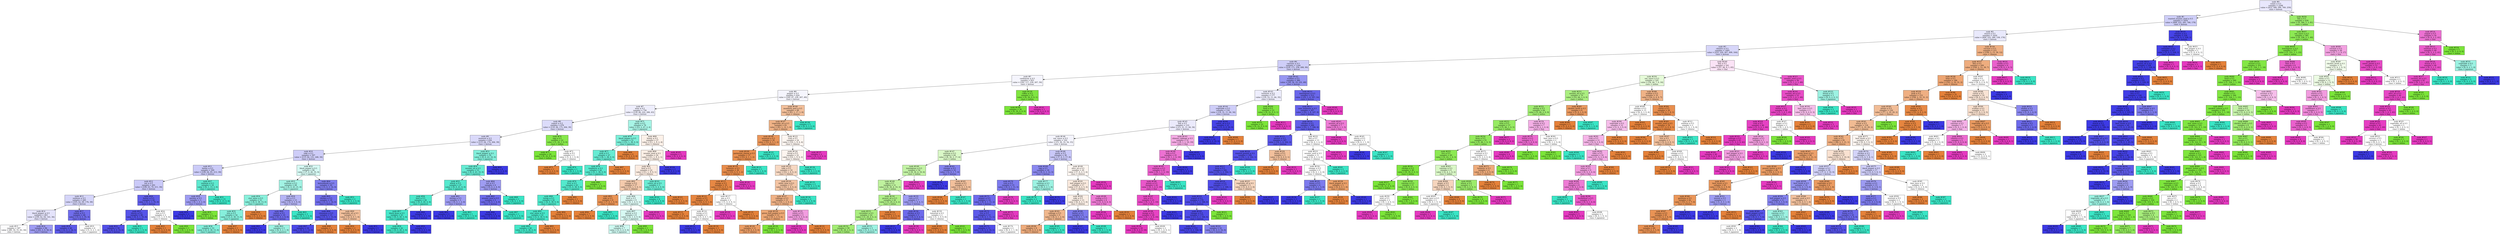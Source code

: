 digraph Tree {
node [shape=box, style="filled", color="black"] ;
0 [label=<node &#35;0<br/>cumin &le; 0.5<br/>samples = 2298<br/>value = [412, 568, 290, 769, 259]<br/>class = korean>, fillcolor="#3c39e51e"] ;
1 [label=<node &#35;1<br/>roasted_sesame_seed &le; 0.5<br/>samples = 1859<br/>value = [408, 222, 285, 766, 178]<br/>class = korean>, fillcolor="#3c39e53f"] ;
0 -> 1 [labeldistance=2.5, labelangle=45, headlabel="True"] ;
2 [label=<node &#35;2<br/>starch &le; 0.5<br/>samples = 1620<br/>value = [404, 222, 280, 538, 176]<br/>class = korean>, fillcolor="#3c39e51c"] ;
1 -> 2 ;
3 [label=<node &#35;3<br/>cilantro &le; 0.5<br/>samples = 1405<br/>value = [255, 220, 267, 499, 164]<br/>class = korean>, fillcolor="#3c39e534"] ;
2 -> 3 ;
4 [label=<node &#35;4<br/>cayenne &le; 0.5<br/>samples = 1244<br/>value = [218, 171, 258, 498, 99]<br/>class = korean>, fillcolor="#3c39e53e"] ;
3 -> 4 ;
5 [label=<node &#35;5<br/>cardamom &le; 0.5<br/>samples = 855<br/>value = [182, 117, 239, 267, 50]<br/>class = korean>, fillcolor="#3c39e50c"] ;
4 -> 5 ;
6 [label=<node &#35;6<br/>pepper &le; 0.5<br/>samples = 824<br/>value = [182, 87, 239, 267, 49]<br/>class = korean>, fillcolor="#3c39e50c"] ;
5 -> 6 ;
7 [label=<node &#35;7<br/>wine &le; 0.5<br/>samples = 756<br/>value = [139, 86, 222, 266, 43]<br/>class = korean>, fillcolor="#3c39e515"] ;
6 -> 7 ;
8 [label=<node &#35;8<br/>yogurt &le; 0.5<br/>samples = 678<br/>value = [116, 84, 175, 264, 39]<br/>class = korean>, fillcolor="#3c39e52d"] ;
7 -> 8 ;
9 [label=<node &#35;9<br/>seaweed &le; 0.5<br/>samples = 656<br/>value = [115, 64, 174, 264, 39]<br/>class = korean>, fillcolor="#3c39e530"] ;
8 -> 9 ;
10 [label=<node &#35;10<br/>sake &le; 0.5<br/>samples = 597<br/>value = [115, 64, 131, 248, 39]<br/>class = korean>, fillcolor="#3c39e540"] ;
9 -> 10 ;
11 [label=<node &#35;11<br/>barley &le; 0.5<br/>samples = 509<br/>value = [108, 64, 85, 213, 39]<br/>class = korean>, fillcolor="#3c39e543"] ;
10 -> 11 ;
12 [label=<node &#35;12<br/>nut &le; 0.5<br/>samples = 491<br/>value = [108, 63, 70, 211, 39]<br/>class = korean>, fillcolor="#3c39e545"] ;
11 -> 12 ;
13 [label=<node &#35;13<br/>soybean &le; 0.5<br/>samples = 449<br/>value = [103, 62, 69, 176, 39]<br/>class = korean>, fillcolor="#3c39e536"] ;
12 -> 13 ;
14 [label=<node &#35;14<br/>black_pepper &le; 0.5<br/>samples = 403<br/>value = [100, 62, 64, 141, 36]<br/>class = korean>, fillcolor="#3c39e523"] ;
13 -> 14 ;
15 [label=<node &#35;15<br/>samples = 307<br/>value = [80, 59, 55, 83, 30]<br/>class = korean>, fillcolor="#3c39e503"] ;
14 -> 15 ;
16 [label=<node &#35;16<br/>samples = 96<br/>value = [20, 3, 9, 58, 6]<br/>class = korean>, fillcolor="#3c39e57f"] ;
14 -> 16 ;
17 [label=<node &#35;17<br/>radish &le; 0.5<br/>samples = 46<br/>value = [3, 0, 5, 35, 3]<br/>class = korean>, fillcolor="#3c39e5bb"] ;
13 -> 17 ;
18 [label=<node &#35;18<br/>samples = 40<br/>value = [2, 0, 3, 34, 1]<br/>class = korean>, fillcolor="#3c39e5d6"] ;
17 -> 18 ;
19 [label=<node &#35;19<br/>samples = 6<br/>value = [1, 0, 2, 1, 2]<br/>class = japanese>, fillcolor="#39e5c500"] ;
17 -> 19 ;
20 [label=<node &#35;20<br/>butter &le; 0.5<br/>samples = 42<br/>value = [5, 1, 1, 35, 0]<br/>class = korean>, fillcolor="#3c39e5cf"] ;
12 -> 20 ;
21 [label=<node &#35;21<br/>sherry &le; 0.5<br/>samples = 40<br/>value = [4, 0, 1, 35, 0]<br/>class = korean>, fillcolor="#3c39e5dc"] ;
20 -> 21 ;
22 [label=<node &#35;22<br/>samples = 39<br/>value = [4, 0, 0, 35, 0]<br/>class = korean>, fillcolor="#3c39e5e2"] ;
21 -> 22 ;
23 [label=<node &#35;23<br/>samples = 1<br/>value = [0, 0, 1, 0, 0]<br/>class = japanese>, fillcolor="#39e5c5ff"] ;
21 -> 23 ;
24 [label=<node &#35;24<br/>rose &le; 0.5<br/>samples = 2<br/>value = [1, 1, 0, 0, 0]<br/>class = chinese>, fillcolor="#e5813900"] ;
20 -> 24 ;
25 [label=<node &#35;25<br/>samples = 1<br/>value = [1, 0, 0, 0, 0]<br/>class = chinese>, fillcolor="#e58139ff"] ;
24 -> 25 ;
26 [label=<node &#35;26<br/>samples = 1<br/>value = [0, 1, 0, 0, 0]<br/>class = indian>, fillcolor="#7be539ff"] ;
24 -> 26 ;
27 [label=<node &#35;27<br/>soybean &le; 0.5<br/>samples = 18<br/>value = [0, 1, 15, 2, 0]<br/>class = japanese>, fillcolor="#39e5c5cf"] ;
11 -> 27 ;
28 [label=<node &#35;28<br/>parsley &le; 0.5<br/>samples = 3<br/>value = [0, 1, 0, 2, 0]<br/>class = korean>, fillcolor="#3c39e57f"] ;
27 -> 28 ;
29 [label=<node &#35;29<br/>samples = 2<br/>value = [0, 0, 0, 2, 0]<br/>class = korean>, fillcolor="#3c39e5ff"] ;
28 -> 29 ;
30 [label=<node &#35;30<br/>samples = 1<br/>value = [0, 1, 0, 0, 0]<br/>class = indian>, fillcolor="#7be539ff"] ;
28 -> 30 ;
31 [label=<node &#35;31<br/>samples = 15<br/>value = [0, 0, 15, 0, 0]<br/>class = japanese>, fillcolor="#39e5c5ff"] ;
27 -> 31 ;
32 [label=<node &#35;32<br/>black_pepper &le; 0.5<br/>samples = 88<br/>value = [7, 0, 46, 35, 0]<br/>class = japanese>, fillcolor="#39e5c535"] ;
10 -> 32 ;
33 [label=<node &#35;33<br/>soybean &le; 0.5<br/>samples = 68<br/>value = [4, 0, 43, 21, 0]<br/>class = japanese>, fillcolor="#39e5c577"] ;
32 -> 33 ;
34 [label=<node &#35;34<br/>star_anise &le; 0.5<br/>samples = 55<br/>value = [4, 0, 38, 13, 0]<br/>class = japanese>, fillcolor="#39e5c598"] ;
33 -> 34 ;
35 [label=<node &#35;35<br/>nira &le; 0.5<br/>samples = 54<br/>value = [3, 0, 38, 13, 0]<br/>class = japanese>, fillcolor="#39e5c59b"] ;
34 -> 35 ;
36 [label=<node &#35;36<br/>samples = 53<br/>value = [2, 0, 38, 13, 0]<br/>class = japanese>, fillcolor="#39e5c59f"] ;
35 -> 36 ;
37 [label=<node &#35;37<br/>samples = 1<br/>value = [1, 0, 0, 0, 0]<br/>class = chinese>, fillcolor="#e58139ff"] ;
35 -> 37 ;
38 [label=<node &#35;38<br/>samples = 1<br/>value = [1, 0, 0, 0, 0]<br/>class = chinese>, fillcolor="#e58139ff"] ;
34 -> 38 ;
39 [label=<node &#35;39<br/>rice &le; 0.5<br/>samples = 13<br/>value = [0, 0, 5, 8, 0]<br/>class = korean>, fillcolor="#3c39e560"] ;
33 -> 39 ;
40 [label=<node &#35;40<br/>radish &le; 0.5<br/>samples = 10<br/>value = [0, 0, 2, 8, 0]<br/>class = korean>, fillcolor="#3c39e5bf"] ;
39 -> 40 ;
41 [label=<node &#35;41<br/>samples = 7<br/>value = [0, 0, 0, 7, 0]<br/>class = korean>, fillcolor="#3c39e5ff"] ;
40 -> 41 ;
42 [label=<node &#35;42<br/>samples = 3<br/>value = [0, 0, 2, 1, 0]<br/>class = japanese>, fillcolor="#39e5c57f"] ;
40 -> 42 ;
43 [label=<node &#35;43<br/>samples = 3<br/>value = [0, 0, 3, 0, 0]<br/>class = japanese>, fillcolor="#39e5c5ff"] ;
39 -> 43 ;
44 [label=<node &#35;44<br/>katsuobushi &le; 0.5<br/>samples = 20<br/>value = [3, 0, 3, 14, 0]<br/>class = korean>, fillcolor="#3c39e5a5"] ;
32 -> 44 ;
45 [label=<node &#35;45<br/>chicken &le; 0.5<br/>samples = 18<br/>value = [3, 0, 1, 14, 0]<br/>class = korean>, fillcolor="#3c39e5bb"] ;
44 -> 45 ;
46 [label=<node &#35;46<br/>cinnamon &le; 0.5<br/>samples = 15<br/>value = [1, 0, 1, 13, 0]<br/>class = korean>, fillcolor="#3c39e5db"] ;
45 -> 46 ;
47 [label=<node &#35;47<br/>samples = 14<br/>value = [0, 0, 1, 13, 0]<br/>class = korean>, fillcolor="#3c39e5eb"] ;
46 -> 47 ;
48 [label=<node &#35;48<br/>samples = 1<br/>value = [1, 0, 0, 0, 0]<br/>class = chinese>, fillcolor="#e58139ff"] ;
46 -> 48 ;
49 [label=<node &#35;49<br/>vegetable_oil &le; 0.5<br/>samples = 3<br/>value = [2, 0, 0, 1, 0]<br/>class = chinese>, fillcolor="#e581397f"] ;
45 -> 49 ;
50 [label=<node &#35;50<br/>samples = 2<br/>value = [2, 0, 0, 0, 0]<br/>class = chinese>, fillcolor="#e58139ff"] ;
49 -> 50 ;
51 [label=<node &#35;51<br/>samples = 1<br/>value = [0, 0, 0, 1, 0]<br/>class = korean>, fillcolor="#3c39e5ff"] ;
49 -> 51 ;
52 [label=<node &#35;52<br/>samples = 2<br/>value = [0, 0, 2, 0, 0]<br/>class = japanese>, fillcolor="#39e5c5ff"] ;
44 -> 52 ;
53 [label=<node &#35;53<br/>black_pepper &le; 0.5<br/>samples = 59<br/>value = [0, 0, 43, 16, 0]<br/>class = japanese>, fillcolor="#39e5c5a0"] ;
9 -> 53 ;
54 [label=<node &#35;54<br/>sesame_oil &le; 0.5<br/>samples = 53<br/>value = [0, 0, 43, 10, 0]<br/>class = japanese>, fillcolor="#39e5c5c4"] ;
53 -> 54 ;
55 [label=<node &#35;55<br/>wheat &le; 0.5<br/>samples = 47<br/>value = [0, 0, 41, 6, 0]<br/>class = japanese>, fillcolor="#39e5c5da"] ;
54 -> 55 ;
56 [label=<node &#35;56<br/>beef &le; 0.5<br/>samples = 44<br/>value = [0, 0, 40, 4, 0]<br/>class = japanese>, fillcolor="#39e5c5e6"] ;
55 -> 56 ;
57 [label=<node &#35;57<br/>black_bean &le; 0.5<br/>samples = 43<br/>value = [0, 0, 40, 3, 0]<br/>class = japanese>, fillcolor="#39e5c5ec"] ;
56 -> 57 ;
58 [label=<node &#35;58<br/>samples = 42<br/>value = [0, 0, 40, 2, 0]<br/>class = japanese>, fillcolor="#39e5c5f2"] ;
57 -> 58 ;
59 [label=<node &#35;59<br/>samples = 1<br/>value = [0, 0, 0, 1, 0]<br/>class = korean>, fillcolor="#3c39e5ff"] ;
57 -> 59 ;
60 [label=<node &#35;60<br/>samples = 1<br/>value = [0, 0, 0, 1, 0]<br/>class = korean>, fillcolor="#3c39e5ff"] ;
56 -> 60 ;
61 [label=<node &#35;61<br/>shrimp &le; 0.5<br/>samples = 3<br/>value = [0, 0, 1, 2, 0]<br/>class = korean>, fillcolor="#3c39e57f"] ;
55 -> 61 ;
62 [label=<node &#35;62<br/>samples = 2<br/>value = [0, 0, 0, 2, 0]<br/>class = korean>, fillcolor="#3c39e5ff"] ;
61 -> 62 ;
63 [label=<node &#35;63<br/>samples = 1<br/>value = [0, 0, 1, 0, 0]<br/>class = japanese>, fillcolor="#39e5c5ff"] ;
61 -> 63 ;
64 [label=<node &#35;64<br/>nut &le; 0.5<br/>samples = 6<br/>value = [0, 0, 2, 4, 0]<br/>class = korean>, fillcolor="#3c39e57f"] ;
54 -> 64 ;
65 [label=<node &#35;65<br/>sesame_seed &le; 0.5<br/>samples = 5<br/>value = [0, 0, 1, 4, 0]<br/>class = korean>, fillcolor="#3c39e5bf"] ;
64 -> 65 ;
66 [label=<node &#35;66<br/>samples = 4<br/>value = [0, 0, 0, 4, 0]<br/>class = korean>, fillcolor="#3c39e5ff"] ;
65 -> 66 ;
67 [label=<node &#35;67<br/>samples = 1<br/>value = [0, 0, 1, 0, 0]<br/>class = japanese>, fillcolor="#39e5c5ff"] ;
65 -> 67 ;
68 [label=<node &#35;68<br/>samples = 1<br/>value = [0, 0, 1, 0, 0]<br/>class = japanese>, fillcolor="#39e5c5ff"] ;
64 -> 68 ;
69 [label=<node &#35;69<br/>samples = 6<br/>value = [0, 0, 0, 6, 0]<br/>class = korean>, fillcolor="#3c39e5ff"] ;
53 -> 69 ;
70 [label=<node &#35;70<br/>egg &le; 0.5<br/>samples = 22<br/>value = [1, 20, 1, 0, 0]<br/>class = indian>, fillcolor="#7be539e7"] ;
8 -> 70 ;
71 [label=<node &#35;71<br/>samples = 20<br/>value = [0, 20, 0, 0, 0]<br/>class = indian>, fillcolor="#7be539ff"] ;
70 -> 71 ;
72 [label=<node &#35;72<br/>vanilla &le; 0.5<br/>samples = 2<br/>value = [1, 0, 1, 0, 0]<br/>class = chinese>, fillcolor="#e5813900"] ;
70 -> 72 ;
73 [label=<node &#35;73<br/>samples = 1<br/>value = [1, 0, 0, 0, 0]<br/>class = chinese>, fillcolor="#e58139ff"] ;
72 -> 73 ;
74 [label=<node &#35;74<br/>samples = 1<br/>value = [0, 0, 1, 0, 0]<br/>class = japanese>, fillcolor="#39e5c5ff"] ;
72 -> 74 ;
75 [label=<node &#35;75<br/>garlic &le; 0.5<br/>samples = 78<br/>value = [23, 2, 47, 2, 4]<br/>class = japanese>, fillcolor="#39e5c56f"] ;
7 -> 75 ;
76 [label=<node &#35;76<br/>black_pepper &le; 0.5<br/>samples = 51<br/>value = [12, 1, 38, 0, 0]<br/>class = japanese>, fillcolor="#39e5c5aa"] ;
75 -> 76 ;
77 [label=<node &#35;77<br/>pork &le; 0.5<br/>samples = 47<br/>value = [8, 1, 38, 0, 0]<br/>class = japanese>, fillcolor="#39e5c5c4"] ;
76 -> 77 ;
78 [label=<node &#35;78<br/>raspberry &le; 0.5<br/>samples = 44<br/>value = [5, 1, 38, 0, 0]<br/>class = japanese>, fillcolor="#39e5c5d8"] ;
77 -> 78 ;
79 [label=<node &#35;79<br/>liver &le; 0.5<br/>samples = 43<br/>value = [5, 0, 38, 0, 0]<br/>class = japanese>, fillcolor="#39e5c5dd"] ;
78 -> 79 ;
80 [label=<node &#35;80<br/>turnip &le; 0.5<br/>samples = 42<br/>value = [4, 0, 38, 0, 0]<br/>class = japanese>, fillcolor="#39e5c5e4"] ;
79 -> 80 ;
81 [label=<node &#35;81<br/>star_anise &le; 0.5<br/>samples = 41<br/>value = [3, 0, 38, 0, 0]<br/>class = japanese>, fillcolor="#39e5c5eb"] ;
80 -> 81 ;
82 [label=<node &#35;82<br/>samples = 40<br/>value = [2, 0, 38, 0, 0]<br/>class = japanese>, fillcolor="#39e5c5f2"] ;
81 -> 82 ;
83 [label=<node &#35;83<br/>samples = 1<br/>value = [1, 0, 0, 0, 0]<br/>class = chinese>, fillcolor="#e58139ff"] ;
81 -> 83 ;
84 [label=<node &#35;84<br/>samples = 1<br/>value = [1, 0, 0, 0, 0]<br/>class = chinese>, fillcolor="#e58139ff"] ;
80 -> 84 ;
85 [label=<node &#35;85<br/>samples = 1<br/>value = [1, 0, 0, 0, 0]<br/>class = chinese>, fillcolor="#e58139ff"] ;
79 -> 85 ;
86 [label=<node &#35;86<br/>samples = 1<br/>value = [0, 1, 0, 0, 0]<br/>class = indian>, fillcolor="#7be539ff"] ;
78 -> 86 ;
87 [label=<node &#35;87<br/>samples = 3<br/>value = [3, 0, 0, 0, 0]<br/>class = chinese>, fillcolor="#e58139ff"] ;
77 -> 87 ;
88 [label=<node &#35;88<br/>samples = 4<br/>value = [4, 0, 0, 0, 0]<br/>class = chinese>, fillcolor="#e58139ff"] ;
76 -> 88 ;
89 [label=<node &#35;89<br/>honey &le; 0.5<br/>samples = 27<br/>value = [11, 1, 9, 2, 4]<br/>class = chinese>, fillcolor="#e581391c"] ;
75 -> 89 ;
90 [label=<node &#35;90<br/>sesame_seed &le; 0.5<br/>samples = 24<br/>value = [11, 1, 9, 2, 1]<br/>class = chinese>, fillcolor="#e5813922"] ;
89 -> 90 ;
91 [label=<node &#35;91<br/>beef &le; 0.5<br/>samples = 22<br/>value = [11, 1, 9, 0, 1]<br/>class = chinese>, fillcolor="#e5813927"] ;
90 -> 91 ;
92 [label=<node &#35;92<br/>vinegar &le; 0.5<br/>samples = 17<br/>value = [10, 1, 5, 0, 1]<br/>class = chinese>, fillcolor="#e581396a"] ;
91 -> 92 ;
93 [label=<node &#35;93<br/>sake &le; 0.5<br/>samples = 8<br/>value = [7, 0, 1, 0, 0]<br/>class = chinese>, fillcolor="#e58139db"] ;
92 -> 93 ;
94 [label=<node &#35;94<br/>samples = 7<br/>value = [7, 0, 0, 0, 0]<br/>class = chinese>, fillcolor="#e58139ff"] ;
93 -> 94 ;
95 [label=<node &#35;95<br/>samples = 1<br/>value = [0, 0, 1, 0, 0]<br/>class = japanese>, fillcolor="#39e5c5ff"] ;
93 -> 95 ;
96 [label=<node &#35;96<br/>basil &le; 0.5<br/>samples = 9<br/>value = [3, 1, 4, 0, 1]<br/>class = japanese>, fillcolor="#39e5c52a"] ;
92 -> 96 ;
97 [label=<node &#35;97<br/>apricot &le; 0.5<br/>samples = 8<br/>value = [3, 1, 4, 0, 0]<br/>class = japanese>, fillcolor="#39e5c533"] ;
96 -> 97 ;
98 [label=<node &#35;98<br/>samples = 7<br/>value = [3, 0, 4, 0, 0]<br/>class = japanese>, fillcolor="#39e5c540"] ;
97 -> 98 ;
99 [label=<node &#35;99<br/>samples = 1<br/>value = [0, 1, 0, 0, 0]<br/>class = indian>, fillcolor="#7be539ff"] ;
97 -> 99 ;
100 [label=<node &#35;100<br/>samples = 1<br/>value = [0, 0, 0, 0, 1]<br/>class = thai>, fillcolor="#e539c0ff"] ;
96 -> 100 ;
101 [label=<node &#35;101<br/>celery_oil &le; 0.5<br/>samples = 5<br/>value = [1, 0, 4, 0, 0]<br/>class = japanese>, fillcolor="#39e5c5bf"] ;
91 -> 101 ;
102 [label=<node &#35;102<br/>samples = 4<br/>value = [0, 0, 4, 0, 0]<br/>class = japanese>, fillcolor="#39e5c5ff"] ;
101 -> 102 ;
103 [label=<node &#35;103<br/>samples = 1<br/>value = [1, 0, 0, 0, 0]<br/>class = chinese>, fillcolor="#e58139ff"] ;
101 -> 103 ;
104 [label=<node &#35;104<br/>samples = 2<br/>value = [0, 0, 0, 2, 0]<br/>class = korean>, fillcolor="#3c39e5ff"] ;
90 -> 104 ;
105 [label=<node &#35;105<br/>samples = 3<br/>value = [0, 0, 0, 0, 3]<br/>class = thai>, fillcolor="#e539c0ff"] ;
89 -> 105 ;
106 [label=<node &#35;106<br/>mandarin_peel &le; 0.5<br/>samples = 68<br/>value = [43, 1, 17, 1, 6]<br/>class = chinese>, fillcolor="#e5813982"] ;
6 -> 106 ;
107 [label=<node &#35;107<br/>vegetable_oil &le; 0.5<br/>samples = 63<br/>value = [43, 1, 12, 1, 6]<br/>class = chinese>, fillcolor="#e581399b"] ;
106 -> 107 ;
108 [label=<node &#35;108<br/>seaweed &le; 0.5<br/>samples = 39<br/>value = [33, 0, 3, 1, 2]<br/>class = chinese>, fillcolor="#e58139d4"] ;
107 -> 108 ;
109 [label=<node &#35;109<br/>parmesan_cheese &le; 0.5<br/>samples = 37<br/>value = [33, 0, 1, 1, 2]<br/>class = chinese>, fillcolor="#e58139e2"] ;
108 -> 109 ;
110 [label=<node &#35;110<br/>turmeric &le; 0.5<br/>samples = 36<br/>value = [33, 0, 0, 1, 2]<br/>class = chinese>, fillcolor="#e58139e8"] ;
109 -> 110 ;
111 [label=<node &#35;111<br/>mango &le; 0.5<br/>samples = 35<br/>value = [33, 0, 0, 1, 1]<br/>class = chinese>, fillcolor="#e58139f0"] ;
110 -> 111 ;
112 [label=<node &#35;112<br/>potato &le; 0.5<br/>samples = 33<br/>value = [32, 0, 0, 1, 0]<br/>class = chinese>, fillcolor="#e58139f7"] ;
111 -> 112 ;
113 [label=<node &#35;113<br/>samples = 31<br/>value = [31, 0, 0, 0, 0]<br/>class = chinese>, fillcolor="#e58139ff"] ;
112 -> 113 ;
114 [label=<node &#35;114<br/>turnip &le; 0.5<br/>samples = 2<br/>value = [1, 0, 0, 1, 0]<br/>class = chinese>, fillcolor="#e5813900"] ;
112 -> 114 ;
115 [label=<node &#35;115<br/>samples = 1<br/>value = [0, 0, 0, 1, 0]<br/>class = korean>, fillcolor="#3c39e5ff"] ;
114 -> 115 ;
116 [label=<node &#35;116<br/>samples = 1<br/>value = [1, 0, 0, 0, 0]<br/>class = chinese>, fillcolor="#e58139ff"] ;
114 -> 116 ;
117 [label=<node &#35;117<br/>pea &le; 0.5<br/>samples = 2<br/>value = [1, 0, 0, 0, 1]<br/>class = chinese>, fillcolor="#e5813900"] ;
111 -> 117 ;
118 [label=<node &#35;118<br/>samples = 1<br/>value = [0, 0, 0, 0, 1]<br/>class = thai>, fillcolor="#e539c0ff"] ;
117 -> 118 ;
119 [label=<node &#35;119<br/>samples = 1<br/>value = [1, 0, 0, 0, 0]<br/>class = chinese>, fillcolor="#e58139ff"] ;
117 -> 119 ;
120 [label=<node &#35;120<br/>samples = 1<br/>value = [0, 0, 0, 0, 1]<br/>class = thai>, fillcolor="#e539c0ff"] ;
110 -> 120 ;
121 [label=<node &#35;121<br/>samples = 1<br/>value = [0, 0, 1, 0, 0]<br/>class = japanese>, fillcolor="#39e5c5ff"] ;
109 -> 121 ;
122 [label=<node &#35;122<br/>samples = 2<br/>value = [0, 0, 2, 0, 0]<br/>class = japanese>, fillcolor="#39e5c5ff"] ;
108 -> 122 ;
123 [label=<node &#35;123<br/>crab &le; 0.5<br/>samples = 24<br/>value = [10, 1, 9, 0, 4]<br/>class = chinese>, fillcolor="#e5813911"] ;
107 -> 123 ;
124 [label=<node &#35;124<br/>bread &le; 0.5<br/>samples = 22<br/>value = [10, 1, 9, 0, 2]<br/>class = chinese>, fillcolor="#e5813914"] ;
123 -> 124 ;
125 [label=<node &#35;125<br/>sake &le; 0.5<br/>samples = 19<br/>value = [10, 1, 6, 0, 2]<br/>class = chinese>, fillcolor="#e581394e"] ;
124 -> 125 ;
126 [label=<node &#35;126<br/>white_wine &le; 0.5<br/>samples = 17<br/>value = [10, 1, 4, 0, 2]<br/>class = chinese>, fillcolor="#e5813976"] ;
125 -> 126 ;
127 [label=<node &#35;127<br/>cabbage &le; 0.5<br/>samples = 15<br/>value = [10, 1, 2, 0, 2]<br/>class = chinese>, fillcolor="#e581399d"] ;
126 -> 127 ;
128 [label=<node &#35;128<br/>green_bell_pepper &le; 0.5<br/>samples = 12<br/>value = [9, 1, 2, 0, 0]<br/>class = chinese>, fillcolor="#e58139b2"] ;
127 -> 128 ;
129 [label=<node &#35;129<br/>samples = 11<br/>value = [9, 0, 2, 0, 0]<br/>class = chinese>, fillcolor="#e58139c6"] ;
128 -> 129 ;
130 [label=<node &#35;130<br/>samples = 1<br/>value = [0, 1, 0, 0, 0]<br/>class = indian>, fillcolor="#7be539ff"] ;
128 -> 130 ;
131 [label=<node &#35;131<br/>celery &le; 0.5<br/>samples = 3<br/>value = [1, 0, 0, 0, 2]<br/>class = thai>, fillcolor="#e539c07f"] ;
127 -> 131 ;
132 [label=<node &#35;132<br/>samples = 2<br/>value = [0, 0, 0, 0, 2]<br/>class = thai>, fillcolor="#e539c0ff"] ;
131 -> 132 ;
133 [label=<node &#35;133<br/>samples = 1<br/>value = [1, 0, 0, 0, 0]<br/>class = chinese>, fillcolor="#e58139ff"] ;
131 -> 133 ;
134 [label=<node &#35;134<br/>samples = 2<br/>value = [0, 0, 2, 0, 0]<br/>class = japanese>, fillcolor="#39e5c5ff"] ;
126 -> 134 ;
135 [label=<node &#35;135<br/>samples = 2<br/>value = [0, 0, 2, 0, 0]<br/>class = japanese>, fillcolor="#39e5c5ff"] ;
125 -> 135 ;
136 [label=<node &#35;136<br/>samples = 3<br/>value = [0, 0, 3, 0, 0]<br/>class = japanese>, fillcolor="#39e5c5ff"] ;
124 -> 136 ;
137 [label=<node &#35;137<br/>samples = 2<br/>value = [0, 0, 0, 0, 2]<br/>class = thai>, fillcolor="#e539c0ff"] ;
123 -> 137 ;
138 [label=<node &#35;138<br/>samples = 5<br/>value = [0, 0, 5, 0, 0]<br/>class = japanese>, fillcolor="#39e5c5ff"] ;
106 -> 138 ;
139 [label=<node &#35;139<br/>coffee &le; 0.5<br/>samples = 31<br/>value = [0, 30, 0, 0, 1]<br/>class = indian>, fillcolor="#7be539f6"] ;
5 -> 139 ;
140 [label=<node &#35;140<br/>samples = 30<br/>value = [0, 30, 0, 0, 0]<br/>class = indian>, fillcolor="#7be539ff"] ;
139 -> 140 ;
141 [label=<node &#35;141<br/>samples = 1<br/>value = [0, 0, 0, 0, 1]<br/>class = thai>, fillcolor="#e539c0ff"] ;
139 -> 141 ;
142 [label=<node &#35;142<br/>scallion &le; 0.5<br/>samples = 389<br/>value = [36, 54, 19, 231, 49]<br/>class = korean>, fillcolor="#3c39e587"] ;
4 -> 142 ;
143 [label=<node &#35;143<br/>turmeric &le; 0.5<br/>samples = 177<br/>value = [14, 53, 11, 64, 35]<br/>class = korean>, fillcolor="#3c39e517"] ;
142 -> 143 ;
144 [label=<node &#35;144<br/>vegetable &le; 0.5<br/>samples = 154<br/>value = [14, 31, 11, 64, 34]<br/>class = korean>, fillcolor="#3c39e540"] ;
143 -> 144 ;
145 [label=<node &#35;145<br/>fish &le; 0.5<br/>samples = 133<br/>value = [13, 31, 11, 44, 34]<br/>class = korean>, fillcolor="#3c39e51a"] ;
144 -> 145 ;
146 [label=<node &#35;146<br/>soy_sauce &le; 0.5<br/>samples = 102<br/>value = [13, 30, 10, 34, 15]<br/>class = korean>, fillcolor="#3c39e50e"] ;
145 -> 146 ;
147 [label=<node &#35;147<br/>soybean &le; 0.5<br/>samples = 64<br/>value = [6, 30, 5, 17, 6]<br/>class = indian>, fillcolor="#7be53947"] ;
146 -> 147 ;
148 [label=<node &#35;148<br/>lemongrass &le; 0.5<br/>samples = 54<br/>value = [4, 30, 4, 10, 6]<br/>class = indian>, fillcolor="#7be53974"] ;
147 -> 148 ;
149 [label=<node &#35;149<br/>egg &le; 0.5<br/>samples = 51<br/>value = [4, 30, 4, 10, 3]<br/>class = indian>, fillcolor="#7be5397c"] ;
148 -> 149 ;
150 [label=<node &#35;150<br/>peanut_oil &le; 0.5<br/>samples = 44<br/>value = [3, 29, 4, 6, 2]<br/>class = indian>, fillcolor="#7be5399a"] ;
149 -> 150 ;
151 [label=<node &#35;151<br/>cucumber &le; 0.5<br/>samples = 42<br/>value = [1, 29, 4, 6, 2]<br/>class = indian>, fillcolor="#7be539a3"] ;
150 -> 151 ;
152 [label=<node &#35;152<br/>samples = 39<br/>value = [0, 29, 2, 6, 2]<br/>class = indian>, fillcolor="#7be539b2"] ;
151 -> 152 ;
153 [label=<node &#35;153<br/>samples = 3<br/>value = [1, 0, 2, 0, 0]<br/>class = japanese>, fillcolor="#39e5c57f"] ;
151 -> 153 ;
154 [label=<node &#35;154<br/>samples = 2<br/>value = [2, 0, 0, 0, 0]<br/>class = chinese>, fillcolor="#e58139ff"] ;
150 -> 154 ;
155 [label=<node &#35;155<br/>corn &le; 0.5<br/>samples = 7<br/>value = [1, 1, 0, 4, 1]<br/>class = korean>, fillcolor="#3c39e57f"] ;
149 -> 155 ;
156 [label=<node &#35;156<br/>chicken &le; 0.5<br/>samples = 5<br/>value = [0, 0, 0, 4, 1]<br/>class = korean>, fillcolor="#3c39e5bf"] ;
155 -> 156 ;
157 [label=<node &#35;157<br/>samples = 4<br/>value = [0, 0, 0, 4, 0]<br/>class = korean>, fillcolor="#3c39e5ff"] ;
156 -> 157 ;
158 [label=<node &#35;158<br/>samples = 1<br/>value = [0, 0, 0, 0, 1]<br/>class = thai>, fillcolor="#e539c0ff"] ;
156 -> 158 ;
159 [label=<node &#35;159<br/>tamarind &le; 0.5<br/>samples = 2<br/>value = [1, 1, 0, 0, 0]<br/>class = chinese>, fillcolor="#e5813900"] ;
155 -> 159 ;
160 [label=<node &#35;160<br/>samples = 1<br/>value = [1, 0, 0, 0, 0]<br/>class = chinese>, fillcolor="#e58139ff"] ;
159 -> 160 ;
161 [label=<node &#35;161<br/>samples = 1<br/>value = [0, 1, 0, 0, 0]<br/>class = indian>, fillcolor="#7be539ff"] ;
159 -> 161 ;
162 [label=<node &#35;162<br/>samples = 3<br/>value = [0, 0, 0, 0, 3]<br/>class = thai>, fillcolor="#e539c0ff"] ;
148 -> 162 ;
163 [label=<node &#35;163<br/>vinegar &le; 0.5<br/>samples = 10<br/>value = [2, 0, 1, 7, 0]<br/>class = korean>, fillcolor="#3c39e59f"] ;
147 -> 163 ;
164 [label=<node &#35;164<br/>samples = 7<br/>value = [0, 0, 0, 7, 0]<br/>class = korean>, fillcolor="#3c39e5ff"] ;
163 -> 164 ;
165 [label=<node &#35;165<br/>wasabi &le; 0.5<br/>samples = 3<br/>value = [2, 0, 1, 0, 0]<br/>class = chinese>, fillcolor="#e581397f"] ;
163 -> 165 ;
166 [label=<node &#35;166<br/>samples = 2<br/>value = [2, 0, 0, 0, 0]<br/>class = chinese>, fillcolor="#e58139ff"] ;
165 -> 166 ;
167 [label=<node &#35;167<br/>samples = 1<br/>value = [0, 0, 1, 0, 0]<br/>class = japanese>, fillcolor="#39e5c5ff"] ;
165 -> 167 ;
168 [label=<node &#35;168<br/>garlic &le; 0.5<br/>samples = 38<br/>value = [7, 0, 5, 17, 9]<br/>class = korean>, fillcolor="#3c39e546"] ;
146 -> 168 ;
169 [label=<node &#35;169<br/>egg &le; 0.5<br/>samples = 18<br/>value = [0, 0, 3, 12, 3]<br/>class = korean>, fillcolor="#3c39e599"] ;
168 -> 169 ;
170 [label=<node &#35;170<br/>corn &le; 0.5<br/>samples = 15<br/>value = [0, 0, 1, 11, 3]<br/>class = korean>, fillcolor="#3c39e5aa"] ;
169 -> 170 ;
171 [label=<node &#35;171<br/>pepper &le; 0.5<br/>samples = 14<br/>value = [0, 0, 1, 11, 2]<br/>class = korean>, fillcolor="#3c39e5bf"] ;
170 -> 171 ;
172 [label=<node &#35;172<br/>rice &le; 0.5<br/>samples = 13<br/>value = [0, 0, 1, 11, 1]<br/>class = korean>, fillcolor="#3c39e5d4"] ;
171 -> 172 ;
173 [label=<node &#35;173<br/>samples = 11<br/>value = [0, 0, 0, 10, 1]<br/>class = korean>, fillcolor="#3c39e5e6"] ;
172 -> 173 ;
174 [label=<node &#35;174<br/>samples = 2<br/>value = [0, 0, 1, 1, 0]<br/>class = japanese>, fillcolor="#39e5c500"] ;
172 -> 174 ;
175 [label=<node &#35;175<br/>samples = 1<br/>value = [0, 0, 0, 0, 1]<br/>class = thai>, fillcolor="#e539c0ff"] ;
171 -> 175 ;
176 [label=<node &#35;176<br/>samples = 1<br/>value = [0, 0, 0, 0, 1]<br/>class = thai>, fillcolor="#e539c0ff"] ;
170 -> 176 ;
177 [label=<node &#35;177<br/>soybean &le; 0.5<br/>samples = 3<br/>value = [0, 0, 2, 1, 0]<br/>class = japanese>, fillcolor="#39e5c57f"] ;
169 -> 177 ;
178 [label=<node &#35;178<br/>samples = 2<br/>value = [0, 0, 2, 0, 0]<br/>class = japanese>, fillcolor="#39e5c5ff"] ;
177 -> 178 ;
179 [label=<node &#35;179<br/>samples = 1<br/>value = [0, 0, 0, 1, 0]<br/>class = korean>, fillcolor="#3c39e5ff"] ;
177 -> 179 ;
180 [label=<node &#35;180<br/>olive_oil &le; 0.5<br/>samples = 20<br/>value = [7, 0, 2, 5, 6]<br/>class = chinese>, fillcolor="#e5813912"] ;
168 -> 180 ;
181 [label=<node &#35;181<br/>bell_pepper &le; 0.5<br/>samples = 17<br/>value = [7, 0, 2, 5, 3]<br/>class = chinese>, fillcolor="#e581392a"] ;
180 -> 181 ;
182 [label=<node &#35;182<br/>sake &le; 0.5<br/>samples = 13<br/>value = [6, 0, 2, 5, 0]<br/>class = chinese>, fillcolor="#e5813920"] ;
181 -> 182 ;
183 [label=<node &#35;183<br/>cabbage &le; 0.5<br/>samples = 9<br/>value = [6, 0, 1, 2, 0]<br/>class = chinese>, fillcolor="#e5813992"] ;
182 -> 183 ;
184 [label=<node &#35;184<br/>samples = 8<br/>value = [6, 0, 0, 2, 0]<br/>class = chinese>, fillcolor="#e58139aa"] ;
183 -> 184 ;
185 [label=<node &#35;185<br/>samples = 1<br/>value = [0, 0, 1, 0, 0]<br/>class = japanese>, fillcolor="#39e5c5ff"] ;
183 -> 185 ;
186 [label=<node &#35;186<br/>butter &le; 0.5<br/>samples = 4<br/>value = [0, 0, 1, 3, 0]<br/>class = korean>, fillcolor="#3c39e5aa"] ;
182 -> 186 ;
187 [label=<node &#35;187<br/>samples = 3<br/>value = [0, 0, 0, 3, 0]<br/>class = korean>, fillcolor="#3c39e5ff"] ;
186 -> 187 ;
188 [label=<node &#35;188<br/>samples = 1<br/>value = [0, 0, 1, 0, 0]<br/>class = japanese>, fillcolor="#39e5c5ff"] ;
186 -> 188 ;
189 [label=<node &#35;189<br/>scallop &le; 0.5<br/>samples = 4<br/>value = [1, 0, 0, 0, 3]<br/>class = thai>, fillcolor="#e539c0aa"] ;
181 -> 189 ;
190 [label=<node &#35;190<br/>samples = 3<br/>value = [0, 0, 0, 0, 3]<br/>class = thai>, fillcolor="#e539c0ff"] ;
189 -> 190 ;
191 [label=<node &#35;191<br/>samples = 1<br/>value = [1, 0, 0, 0, 0]<br/>class = chinese>, fillcolor="#e58139ff"] ;
189 -> 191 ;
192 [label=<node &#35;192<br/>samples = 3<br/>value = [0, 0, 0, 0, 3]<br/>class = thai>, fillcolor="#e539c0ff"] ;
180 -> 192 ;
193 [label=<node &#35;193<br/>chinese_cabbage &le; 0.5<br/>samples = 31<br/>value = [0, 1, 1, 10, 19]<br/>class = thai>, fillcolor="#e539c06d"] ;
145 -> 193 ;
194 [label=<node &#35;194<br/>kelp &le; 0.5<br/>samples = 25<br/>value = [0, 1, 1, 4, 19]<br/>class = thai>, fillcolor="#e539c0b6"] ;
193 -> 194 ;
195 [label=<node &#35;195<br/>soybean &le; 0.5<br/>samples = 23<br/>value = [0, 1, 1, 2, 19]<br/>class = thai>, fillcolor="#e539c0ce"] ;
194 -> 195 ;
196 [label=<node &#35;196<br/>potato &le; 0.5<br/>samples = 22<br/>value = [0, 1, 0, 2, 19]<br/>class = thai>, fillcolor="#e539c0d9"] ;
195 -> 196 ;
197 [label=<node &#35;197<br/>nira &le; 0.5<br/>samples = 21<br/>value = [0, 1, 0, 1, 19]<br/>class = thai>, fillcolor="#e539c0e6"] ;
196 -> 197 ;
198 [label=<node &#35;198<br/>mango &le; 0.5<br/>samples = 20<br/>value = [0, 1, 0, 0, 19]<br/>class = thai>, fillcolor="#e539c0f2"] ;
197 -> 198 ;
199 [label=<node &#35;199<br/>samples = 18<br/>value = [0, 0, 0, 0, 18]<br/>class = thai>, fillcolor="#e539c0ff"] ;
198 -> 199 ;
200 [label=<node &#35;200<br/>samples = 2<br/>value = [0, 1, 0, 0, 1]<br/>class = indian>, fillcolor="#7be53900"] ;
198 -> 200 ;
201 [label=<node &#35;201<br/>samples = 1<br/>value = [0, 0, 0, 1, 0]<br/>class = korean>, fillcolor="#3c39e5ff"] ;
197 -> 201 ;
202 [label=<node &#35;202<br/>samples = 1<br/>value = [0, 0, 0, 1, 0]<br/>class = korean>, fillcolor="#3c39e5ff"] ;
196 -> 202 ;
203 [label=<node &#35;203<br/>samples = 1<br/>value = [0, 0, 1, 0, 0]<br/>class = japanese>, fillcolor="#39e5c5ff"] ;
195 -> 203 ;
204 [label=<node &#35;204<br/>samples = 2<br/>value = [0, 0, 0, 2, 0]<br/>class = korean>, fillcolor="#3c39e5ff"] ;
194 -> 204 ;
205 [label=<node &#35;205<br/>samples = 6<br/>value = [0, 0, 0, 6, 0]<br/>class = korean>, fillcolor="#3c39e5ff"] ;
193 -> 205 ;
206 [label=<node &#35;206<br/>celery_oil &le; 0.5<br/>samples = 21<br/>value = [1, 0, 0, 20, 0]<br/>class = korean>, fillcolor="#3c39e5f2"] ;
144 -> 206 ;
207 [label=<node &#35;207<br/>samples = 20<br/>value = [0, 0, 0, 20, 0]<br/>class = korean>, fillcolor="#3c39e5ff"] ;
206 -> 207 ;
208 [label=<node &#35;208<br/>samples = 1<br/>value = [1, 0, 0, 0, 0]<br/>class = chinese>, fillcolor="#e58139ff"] ;
206 -> 208 ;
209 [label=<node &#35;209<br/>basil &le; 0.5<br/>samples = 23<br/>value = [0, 22, 0, 0, 1]<br/>class = indian>, fillcolor="#7be539f3"] ;
143 -> 209 ;
210 [label=<node &#35;210<br/>samples = 22<br/>value = [0, 22, 0, 0, 0]<br/>class = indian>, fillcolor="#7be539ff"] ;
209 -> 210 ;
211 [label=<node &#35;211<br/>samples = 1<br/>value = [0, 0, 0, 0, 1]<br/>class = thai>, fillcolor="#e539c0ff"] ;
209 -> 211 ;
212 [label=<node &#35;212<br/>lemongrass &le; 0.5<br/>samples = 212<br/>value = [22, 1, 8, 167, 14]<br/>class = korean>, fillcolor="#3c39e5c3"] ;
142 -> 212 ;
213 [label=<node &#35;213<br/>cane_molasses &le; 0.5<br/>samples = 207<br/>value = [22, 1, 8, 167, 9]<br/>class = korean>, fillcolor="#3c39e5c8"] ;
212 -> 213 ;
214 [label=<node &#35;214<br/>chicken &le; 0.5<br/>samples = 200<br/>value = [22, 1, 7, 166, 4]<br/>class = korean>, fillcolor="#3c39e5ce"] ;
213 -> 214 ;
215 [label=<node &#35;215<br/>peanut &le; 0.5<br/>samples = 187<br/>value = [18, 1, 4, 162, 2]<br/>class = korean>, fillcolor="#3c39e5d9"] ;
214 -> 215 ;
216 [label=<node &#35;216<br/>roasted_peanut &le; 0.5<br/>samples = 184<br/>value = [16, 1, 4, 162, 1]<br/>class = korean>, fillcolor="#3c39e5de"] ;
215 -> 216 ;
217 [label=<node &#35;217<br/>bean &le; 0.5<br/>samples = 182<br/>value = [16, 1, 2, 162, 1]<br/>class = korean>, fillcolor="#3c39e5e0"] ;
216 -> 217 ;
218 [label=<node &#35;218<br/>coconut &le; 0.5<br/>samples = 177<br/>value = [13, 1, 2, 160, 1]<br/>class = korean>, fillcolor="#3c39e5e5"] ;
217 -> 218 ;
219 [label=<node &#35;219<br/>yogurt &le; 0.5<br/>samples = 176<br/>value = [13, 1, 2, 160, 0]<br/>class = korean>, fillcolor="#3c39e5e6"] ;
218 -> 219 ;
220 [label=<node &#35;220<br/>vinegar &le; 0.5<br/>samples = 175<br/>value = [13, 0, 2, 160, 0]<br/>class = korean>, fillcolor="#3c39e5e7"] ;
219 -> 220 ;
221 [label=<node &#35;221<br/>samples = 153<br/>value = [7, 0, 2, 144, 0]<br/>class = korean>, fillcolor="#3c39e5ef"] ;
220 -> 221 ;
222 [label=<node &#35;222<br/>samples = 22<br/>value = [6, 0, 0, 16, 0]<br/>class = korean>, fillcolor="#3c39e59f"] ;
220 -> 222 ;
223 [label=<node &#35;223<br/>samples = 1<br/>value = [0, 1, 0, 0, 0]<br/>class = indian>, fillcolor="#7be539ff"] ;
219 -> 223 ;
224 [label=<node &#35;224<br/>samples = 1<br/>value = [0, 0, 0, 0, 1]<br/>class = thai>, fillcolor="#e539c0ff"] ;
218 -> 224 ;
225 [label=<node &#35;225<br/>vegetable_oil &le; 0.5<br/>samples = 5<br/>value = [3, 0, 0, 2, 0]<br/>class = chinese>, fillcolor="#e5813955"] ;
217 -> 225 ;
226 [label=<node &#35;226<br/>samples = 3<br/>value = [3, 0, 0, 0, 0]<br/>class = chinese>, fillcolor="#e58139ff"] ;
225 -> 226 ;
227 [label=<node &#35;227<br/>samples = 2<br/>value = [0, 0, 0, 2, 0]<br/>class = korean>, fillcolor="#3c39e5ff"] ;
225 -> 227 ;
228 [label=<node &#35;228<br/>samples = 2<br/>value = [0, 0, 2, 0, 0]<br/>class = japanese>, fillcolor="#39e5c5ff"] ;
216 -> 228 ;
229 [label=<node &#35;229<br/>honey &le; 0.5<br/>samples = 3<br/>value = [2, 0, 0, 0, 1]<br/>class = chinese>, fillcolor="#e581397f"] ;
215 -> 229 ;
230 [label=<node &#35;230<br/>samples = 2<br/>value = [2, 0, 0, 0, 0]<br/>class = chinese>, fillcolor="#e58139ff"] ;
229 -> 230 ;
231 [label=<node &#35;231<br/>samples = 1<br/>value = [0, 0, 0, 0, 1]<br/>class = thai>, fillcolor="#e539c0ff"] ;
229 -> 231 ;
232 [label=<node &#35;232<br/>fish &le; 0.5<br/>samples = 13<br/>value = [4, 0, 3, 4, 2]<br/>class = chinese>, fillcolor="#e5813900"] ;
214 -> 232 ;
233 [label=<node &#35;233<br/>sesame_seed &le; 0.5<br/>samples = 11<br/>value = [4, 0, 3, 4, 0]<br/>class = chinese>, fillcolor="#e5813900"] ;
232 -> 233 ;
234 [label=<node &#35;234<br/>vinegar &le; 0.5<br/>samples = 9<br/>value = [4, 0, 1, 4, 0]<br/>class = chinese>, fillcolor="#e5813900"] ;
233 -> 234 ;
235 [label=<node &#35;235<br/>honey &le; 0.5<br/>samples = 4<br/>value = [0, 0, 1, 3, 0]<br/>class = korean>, fillcolor="#3c39e5aa"] ;
234 -> 235 ;
236 [label=<node &#35;236<br/>samples = 3<br/>value = [0, 0, 0, 3, 0]<br/>class = korean>, fillcolor="#3c39e5ff"] ;
235 -> 236 ;
237 [label=<node &#35;237<br/>samples = 1<br/>value = [0, 0, 1, 0, 0]<br/>class = japanese>, fillcolor="#39e5c5ff"] ;
235 -> 237 ;
238 [label=<node &#35;238<br/>black_pepper &le; 0.5<br/>samples = 5<br/>value = [4, 0, 0, 1, 0]<br/>class = chinese>, fillcolor="#e58139bf"] ;
234 -> 238 ;
239 [label=<node &#35;239<br/>samples = 4<br/>value = [4, 0, 0, 0, 0]<br/>class = chinese>, fillcolor="#e58139ff"] ;
238 -> 239 ;
240 [label=<node &#35;240<br/>samples = 1<br/>value = [0, 0, 0, 1, 0]<br/>class = korean>, fillcolor="#3c39e5ff"] ;
238 -> 240 ;
241 [label=<node &#35;241<br/>samples = 2<br/>value = [0, 0, 2, 0, 0]<br/>class = japanese>, fillcolor="#39e5c5ff"] ;
233 -> 241 ;
242 [label=<node &#35;242<br/>samples = 2<br/>value = [0, 0, 0, 0, 2]<br/>class = thai>, fillcolor="#e539c0ff"] ;
232 -> 242 ;
243 [label=<node &#35;243<br/>sesame_oil &le; 0.5<br/>samples = 7<br/>value = [0, 0, 1, 1, 5]<br/>class = thai>, fillcolor="#e539c0aa"] ;
213 -> 243 ;
244 [label=<node &#35;244<br/>samples = 5<br/>value = [0, 0, 0, 0, 5]<br/>class = thai>, fillcolor="#e539c0ff"] ;
243 -> 244 ;
245 [label=<node &#35;245<br/>sherry &le; 0.5<br/>samples = 2<br/>value = [0, 0, 1, 1, 0]<br/>class = japanese>, fillcolor="#39e5c500"] ;
243 -> 245 ;
246 [label=<node &#35;246<br/>samples = 1<br/>value = [0, 0, 0, 1, 0]<br/>class = korean>, fillcolor="#3c39e5ff"] ;
245 -> 246 ;
247 [label=<node &#35;247<br/>samples = 1<br/>value = [0, 0, 1, 0, 0]<br/>class = japanese>, fillcolor="#39e5c5ff"] ;
245 -> 247 ;
248 [label=<node &#35;248<br/>samples = 5<br/>value = [0, 0, 0, 0, 5]<br/>class = thai>, fillcolor="#e539c0ff"] ;
212 -> 248 ;
249 [label=<node &#35;249<br/>fish &le; 0.5<br/>samples = 161<br/>value = [37, 49, 9, 1, 65]<br/>class = thai>, fillcolor="#e539c024"] ;
3 -> 249 ;
250 [label=<node &#35;250<br/>soy_sauce &le; 0.5<br/>samples = 105<br/>value = [34, 48, 7, 0, 16]<br/>class = indian>, fillcolor="#7be53932"] ;
249 -> 250 ;
251 [label=<node &#35;251<br/>sesame_oil &le; 0.5<br/>samples = 70<br/>value = [10, 48, 3, 0, 9]<br/>class = indian>, fillcolor="#7be539a2"] ;
250 -> 251 ;
252 [label=<node &#35;252<br/>shrimp &le; 0.5<br/>samples = 64<br/>value = [5, 48, 2, 0, 9]<br/>class = indian>, fillcolor="#7be539b5"] ;
251 -> 252 ;
253 [label=<node &#35;253<br/>wine &le; 0.5<br/>samples = 57<br/>value = [5, 46, 1, 0, 5]<br/>class = indian>, fillcolor="#7be539c9"] ;
252 -> 253 ;
254 [label=<node &#35;254<br/>bean &le; 0.5<br/>samples = 55<br/>value = [5, 46, 1, 0, 3]<br/>class = indian>, fillcolor="#7be539d1"] ;
253 -> 254 ;
255 [label=<node &#35;255<br/>rice &le; 0.5<br/>samples = 49<br/>value = [2, 43, 1, 0, 3]<br/>class = indian>, fillcolor="#7be539de"] ;
254 -> 255 ;
256 [label=<node &#35;256<br/>chicken &le; 0.5<br/>samples = 40<br/>value = [0, 39, 0, 0, 1]<br/>class = indian>, fillcolor="#7be539f8"] ;
255 -> 256 ;
257 [label=<node &#35;257<br/>samples = 31<br/>value = [0, 31, 0, 0, 0]<br/>class = indian>, fillcolor="#7be539ff"] ;
256 -> 257 ;
258 [label=<node &#35;258<br/>cayenne &le; 0.5<br/>samples = 9<br/>value = [0, 8, 0, 0, 1]<br/>class = indian>, fillcolor="#7be539df"] ;
256 -> 258 ;
259 [label=<node &#35;259<br/>mint &le; 0.5<br/>samples = 2<br/>value = [0, 1, 0, 0, 1]<br/>class = indian>, fillcolor="#7be53900"] ;
258 -> 259 ;
260 [label=<node &#35;260<br/>samples = 1<br/>value = [0, 0, 0, 0, 1]<br/>class = thai>, fillcolor="#e539c0ff"] ;
259 -> 260 ;
261 [label=<node &#35;261<br/>samples = 1<br/>value = [0, 1, 0, 0, 0]<br/>class = indian>, fillcolor="#7be539ff"] ;
259 -> 261 ;
262 [label=<node &#35;262<br/>samples = 7<br/>value = [0, 7, 0, 0, 0]<br/>class = indian>, fillcolor="#7be539ff"] ;
258 -> 262 ;
263 [label=<node &#35;263<br/>cayenne &le; 0.5<br/>samples = 9<br/>value = [2, 4, 1, 0, 2]<br/>class = indian>, fillcolor="#7be53949"] ;
255 -> 263 ;
264 [label=<node &#35;264<br/>ginger &le; 0.5<br/>samples = 4<br/>value = [2, 0, 1, 0, 1]<br/>class = chinese>, fillcolor="#e5813955"] ;
263 -> 264 ;
265 [label=<node &#35;265<br/>lemon_juice &le; 0.5<br/>samples = 2<br/>value = [0, 0, 1, 0, 1]<br/>class = japanese>, fillcolor="#39e5c500"] ;
264 -> 265 ;
266 [label=<node &#35;266<br/>samples = 1<br/>value = [0, 0, 0, 0, 1]<br/>class = thai>, fillcolor="#e539c0ff"] ;
265 -> 266 ;
267 [label=<node &#35;267<br/>samples = 1<br/>value = [0, 0, 1, 0, 0]<br/>class = japanese>, fillcolor="#39e5c5ff"] ;
265 -> 267 ;
268 [label=<node &#35;268<br/>samples = 2<br/>value = [2, 0, 0, 0, 0]<br/>class = chinese>, fillcolor="#e58139ff"] ;
264 -> 268 ;
269 [label=<node &#35;269<br/>wheat &le; 0.5<br/>samples = 5<br/>value = [0, 4, 0, 0, 1]<br/>class = indian>, fillcolor="#7be539bf"] ;
263 -> 269 ;
270 [label=<node &#35;270<br/>samples = 4<br/>value = [0, 4, 0, 0, 0]<br/>class = indian>, fillcolor="#7be539ff"] ;
269 -> 270 ;
271 [label=<node &#35;271<br/>samples = 1<br/>value = [0, 0, 0, 0, 1]<br/>class = thai>, fillcolor="#e539c0ff"] ;
269 -> 271 ;
272 [label=<node &#35;272<br/>mustard &le; 0.5<br/>samples = 6<br/>value = [3, 3, 0, 0, 0]<br/>class = chinese>, fillcolor="#e5813900"] ;
254 -> 272 ;
273 [label=<node &#35;273<br/>turmeric &le; 0.5<br/>samples = 4<br/>value = [3, 1, 0, 0, 0]<br/>class = chinese>, fillcolor="#e58139aa"] ;
272 -> 273 ;
274 [label=<node &#35;274<br/>samples = 3<br/>value = [3, 0, 0, 0, 0]<br/>class = chinese>, fillcolor="#e58139ff"] ;
273 -> 274 ;
275 [label=<node &#35;275<br/>samples = 1<br/>value = [0, 1, 0, 0, 0]<br/>class = indian>, fillcolor="#7be539ff"] ;
273 -> 275 ;
276 [label=<node &#35;276<br/>samples = 2<br/>value = [0, 2, 0, 0, 0]<br/>class = indian>, fillcolor="#7be539ff"] ;
272 -> 276 ;
277 [label=<node &#35;277<br/>samples = 2<br/>value = [0, 0, 0, 0, 2]<br/>class = thai>, fillcolor="#e539c0ff"] ;
253 -> 277 ;
278 [label=<node &#35;278<br/>tomato &le; 0.5<br/>samples = 7<br/>value = [0, 2, 1, 0, 4]<br/>class = thai>, fillcolor="#e539c066"] ;
252 -> 278 ;
279 [label=<node &#35;279<br/>butter &le; 0.5<br/>samples = 5<br/>value = [0, 1, 0, 0, 4]<br/>class = thai>, fillcolor="#e539c0bf"] ;
278 -> 279 ;
280 [label=<node &#35;280<br/>samples = 4<br/>value = [0, 0, 0, 0, 4]<br/>class = thai>, fillcolor="#e539c0ff"] ;
279 -> 280 ;
281 [label=<node &#35;281<br/>samples = 1<br/>value = [0, 1, 0, 0, 0]<br/>class = indian>, fillcolor="#7be539ff"] ;
279 -> 281 ;
282 [label=<node &#35;282<br/>lime_juice &le; 0.5<br/>samples = 2<br/>value = [0, 1, 1, 0, 0]<br/>class = indian>, fillcolor="#7be53900"] ;
278 -> 282 ;
283 [label=<node &#35;283<br/>samples = 1<br/>value = [0, 1, 0, 0, 0]<br/>class = indian>, fillcolor="#7be539ff"] ;
282 -> 283 ;
284 [label=<node &#35;284<br/>samples = 1<br/>value = [0, 0, 1, 0, 0]<br/>class = japanese>, fillcolor="#39e5c5ff"] ;
282 -> 284 ;
285 [label=<node &#35;285<br/>chicken_broth &le; 0.5<br/>samples = 6<br/>value = [5, 0, 1, 0, 0]<br/>class = chinese>, fillcolor="#e58139cc"] ;
251 -> 285 ;
286 [label=<node &#35;286<br/>samples = 5<br/>value = [5, 0, 0, 0, 0]<br/>class = chinese>, fillcolor="#e58139ff"] ;
285 -> 286 ;
287 [label=<node &#35;287<br/>samples = 1<br/>value = [0, 0, 1, 0, 0]<br/>class = japanese>, fillcolor="#39e5c5ff"] ;
285 -> 287 ;
288 [label=<node &#35;288<br/>scallion &le; 0.5<br/>samples = 35<br/>value = [24, 0, 4, 0, 7]<br/>class = chinese>, fillcolor="#e581399b"] ;
250 -> 288 ;
289 [label=<node &#35;289<br/>chicken &le; 0.5<br/>samples = 15<br/>value = [6, 0, 3, 0, 6]<br/>class = chinese>, fillcolor="#e5813900"] ;
288 -> 289 ;
290 [label=<node &#35;290<br/>vegetable &le; 0.5<br/>samples = 12<br/>value = [3, 0, 3, 0, 6]<br/>class = thai>, fillcolor="#e539c055"] ;
289 -> 290 ;
291 [label=<node &#35;291<br/>crab &le; 0.5<br/>samples = 11<br/>value = [2, 0, 3, 0, 6]<br/>class = thai>, fillcolor="#e539c060"] ;
290 -> 291 ;
292 [label=<node &#35;292<br/>cider &le; 0.5<br/>samples = 10<br/>value = [1, 0, 3, 0, 6]<br/>class = thai>, fillcolor="#e539c06d"] ;
291 -> 292 ;
293 [label=<node &#35;293<br/>wine &le; 0.5<br/>samples = 9<br/>value = [0, 0, 3, 0, 6]<br/>class = thai>, fillcolor="#e539c07f"] ;
292 -> 293 ;
294 [label=<node &#35;294<br/>garlic &le; 0.5<br/>samples = 8<br/>value = [0, 0, 2, 0, 6]<br/>class = thai>, fillcolor="#e539c0aa"] ;
293 -> 294 ;
295 [label=<node &#35;295<br/>samples = 1<br/>value = [0, 0, 1, 0, 0]<br/>class = japanese>, fillcolor="#39e5c5ff"] ;
294 -> 295 ;
296 [label=<node &#35;296<br/>buckwheat &le; 0.5<br/>samples = 7<br/>value = [0, 0, 1, 0, 6]<br/>class = thai>, fillcolor="#e539c0d4"] ;
294 -> 296 ;
297 [label=<node &#35;297<br/>samples = 5<br/>value = [0, 0, 0, 0, 5]<br/>class = thai>, fillcolor="#e539c0ff"] ;
296 -> 297 ;
298 [label=<node &#35;298<br/>samples = 2<br/>value = [0, 0, 1, 0, 1]<br/>class = japanese>, fillcolor="#39e5c500"] ;
296 -> 298 ;
299 [label=<node &#35;299<br/>samples = 1<br/>value = [0, 0, 1, 0, 0]<br/>class = japanese>, fillcolor="#39e5c5ff"] ;
293 -> 299 ;
300 [label=<node &#35;300<br/>samples = 1<br/>value = [1, 0, 0, 0, 0]<br/>class = chinese>, fillcolor="#e58139ff"] ;
292 -> 300 ;
301 [label=<node &#35;301<br/>samples = 1<br/>value = [1, 0, 0, 0, 0]<br/>class = chinese>, fillcolor="#e58139ff"] ;
291 -> 301 ;
302 [label=<node &#35;302<br/>samples = 1<br/>value = [1, 0, 0, 0, 0]<br/>class = chinese>, fillcolor="#e58139ff"] ;
290 -> 302 ;
303 [label=<node &#35;303<br/>samples = 3<br/>value = [3, 0, 0, 0, 0]<br/>class = chinese>, fillcolor="#e58139ff"] ;
289 -> 303 ;
304 [label=<node &#35;304<br/>carrot &le; 0.5<br/>samples = 20<br/>value = [18, 0, 1, 0, 1]<br/>class = chinese>, fillcolor="#e58139e4"] ;
288 -> 304 ;
305 [label=<node &#35;305<br/>sesame_seed &le; 0.5<br/>samples = 18<br/>value = [17, 0, 0, 0, 1]<br/>class = chinese>, fillcolor="#e58139f0"] ;
304 -> 305 ;
306 [label=<node &#35;306<br/>samples = 15<br/>value = [15, 0, 0, 0, 0]<br/>class = chinese>, fillcolor="#e58139ff"] ;
305 -> 306 ;
307 [label=<node &#35;307<br/>rice &le; 0.5<br/>samples = 3<br/>value = [2, 0, 0, 0, 1]<br/>class = chinese>, fillcolor="#e581397f"] ;
305 -> 307 ;
308 [label=<node &#35;308<br/>samples = 1<br/>value = [1, 0, 0, 0, 0]<br/>class = chinese>, fillcolor="#e58139ff"] ;
307 -> 308 ;
309 [label=<node &#35;309<br/>vinegar &le; 0.5<br/>samples = 2<br/>value = [1, 0, 0, 0, 1]<br/>class = chinese>, fillcolor="#e5813900"] ;
307 -> 309 ;
310 [label=<node &#35;310<br/>samples = 1<br/>value = [1, 0, 0, 0, 0]<br/>class = chinese>, fillcolor="#e58139ff"] ;
309 -> 310 ;
311 [label=<node &#35;311<br/>samples = 1<br/>value = [0, 0, 0, 0, 1]<br/>class = thai>, fillcolor="#e539c0ff"] ;
309 -> 311 ;
312 [label=<node &#35;312<br/>soybean &le; 0.5<br/>samples = 2<br/>value = [1, 0, 1, 0, 0]<br/>class = chinese>, fillcolor="#e5813900"] ;
304 -> 312 ;
313 [label=<node &#35;313<br/>samples = 1<br/>value = [0, 0, 1, 0, 0]<br/>class = japanese>, fillcolor="#39e5c5ff"] ;
312 -> 313 ;
314 [label=<node &#35;314<br/>samples = 1<br/>value = [1, 0, 0, 0, 0]<br/>class = chinese>, fillcolor="#e58139ff"] ;
312 -> 314 ;
315 [label=<node &#35;315<br/>sesame_seed &le; 0.5<br/>samples = 56<br/>value = [3, 1, 2, 1, 49]<br/>class = thai>, fillcolor="#e539c0dd"] ;
249 -> 315 ;
316 [label=<node &#35;316<br/>sesame_oil &le; 0.5<br/>samples = 53<br/>value = [3, 1, 0, 1, 48]<br/>class = thai>, fillcolor="#e539c0e6"] ;
315 -> 316 ;
317 [label=<node &#35;317<br/>butter &le; 0.5<br/>samples = 48<br/>value = [1, 1, 0, 1, 45]<br/>class = thai>, fillcolor="#e539c0ef"] ;
316 -> 317 ;
318 [label=<node &#35;318<br/>crab &le; 0.5<br/>samples = 46<br/>value = [1, 0, 0, 1, 44]<br/>class = thai>, fillcolor="#e539c0f4"] ;
317 -> 318 ;
319 [label=<node &#35;319<br/>cabbage &le; 0.5<br/>samples = 43<br/>value = [1, 0, 0, 0, 42]<br/>class = thai>, fillcolor="#e539c0f9"] ;
318 -> 319 ;
320 [label=<node &#35;320<br/>samples = 40<br/>value = [0, 0, 0, 0, 40]<br/>class = thai>, fillcolor="#e539c0ff"] ;
319 -> 320 ;
321 [label=<node &#35;321<br/>bell_pepper &le; 0.5<br/>samples = 3<br/>value = [1, 0, 0, 0, 2]<br/>class = thai>, fillcolor="#e539c07f"] ;
319 -> 321 ;
322 [label=<node &#35;322<br/>samples = 2<br/>value = [0, 0, 0, 0, 2]<br/>class = thai>, fillcolor="#e539c0ff"] ;
321 -> 322 ;
323 [label=<node &#35;323<br/>samples = 1<br/>value = [1, 0, 0, 0, 0]<br/>class = chinese>, fillcolor="#e58139ff"] ;
321 -> 323 ;
324 [label=<node &#35;324<br/>pepper &le; 0.5<br/>samples = 3<br/>value = [0, 0, 0, 1, 2]<br/>class = thai>, fillcolor="#e539c07f"] ;
318 -> 324 ;
325 [label=<node &#35;325<br/>samples = 2<br/>value = [0, 0, 0, 0, 2]<br/>class = thai>, fillcolor="#e539c0ff"] ;
324 -> 325 ;
326 [label=<node &#35;326<br/>samples = 1<br/>value = [0, 0, 0, 1, 0]<br/>class = korean>, fillcolor="#3c39e5ff"] ;
324 -> 326 ;
327 [label=<node &#35;327<br/>ginger &le; 0.5<br/>samples = 2<br/>value = [0, 1, 0, 0, 1]<br/>class = indian>, fillcolor="#7be53900"] ;
317 -> 327 ;
328 [label=<node &#35;328<br/>samples = 1<br/>value = [0, 1, 0, 0, 0]<br/>class = indian>, fillcolor="#7be539ff"] ;
327 -> 328 ;
329 [label=<node &#35;329<br/>samples = 1<br/>value = [0, 0, 0, 0, 1]<br/>class = thai>, fillcolor="#e539c0ff"] ;
327 -> 329 ;
330 [label=<node &#35;330<br/>lime_juice &le; 0.5<br/>samples = 5<br/>value = [2, 0, 0, 0, 3]<br/>class = thai>, fillcolor="#e539c055"] ;
316 -> 330 ;
331 [label=<node &#35;331<br/>samples = 2<br/>value = [2, 0, 0, 0, 0]<br/>class = chinese>, fillcolor="#e58139ff"] ;
330 -> 331 ;
332 [label=<node &#35;332<br/>samples = 3<br/>value = [0, 0, 0, 0, 3]<br/>class = thai>, fillcolor="#e539c0ff"] ;
330 -> 332 ;
333 [label=<node &#35;333<br/>bread &le; 0.5<br/>samples = 3<br/>value = [0, 0, 2, 0, 1]<br/>class = japanese>, fillcolor="#39e5c57f"] ;
315 -> 333 ;
334 [label=<node &#35;334<br/>samples = 2<br/>value = [0, 0, 2, 0, 0]<br/>class = japanese>, fillcolor="#39e5c5ff"] ;
333 -> 334 ;
335 [label=<node &#35;335<br/>samples = 1<br/>value = [0, 0, 0, 0, 1]<br/>class = thai>, fillcolor="#e539c0ff"] ;
333 -> 335 ;
336 [label=<node &#35;336<br/>coconut &le; 0.5<br/>samples = 215<br/>value = [149, 2, 13, 39, 12]<br/>class = chinese>, fillcolor="#e581399f"] ;
2 -> 336 ;
337 [label=<node &#35;337<br/>fish &le; 0.5<br/>samples = 209<br/>value = [149, 2, 12, 39, 7]<br/>class = chinese>, fillcolor="#e58139a5"] ;
336 -> 337 ;
338 [label=<node &#35;338<br/>wine &le; 0.5<br/>samples = 186<br/>value = [141, 2, 10, 31, 2]<br/>class = chinese>, fillcolor="#e58139b5"] ;
337 -> 338 ;
339 [label=<node &#35;339<br/>pork &le; 0.5<br/>samples = 153<br/>value = [108, 2, 10, 31, 2]<br/>class = chinese>, fillcolor="#e58139a1"] ;
338 -> 339 ;
340 [label=<node &#35;340<br/>potato &le; 0.5<br/>samples = 120<br/>value = [77, 2, 10, 29, 2]<br/>class = chinese>, fillcolor="#e5813987"] ;
339 -> 340 ;
341 [label=<node &#35;341<br/>wheat &le; 0.5<br/>samples = 118<br/>value = [77, 0, 10, 29, 2]<br/>class = chinese>, fillcolor="#e581398a"] ;
340 -> 341 ;
342 [label=<node &#35;342<br/>sake &le; 0.5<br/>samples = 95<br/>value = [68, 0, 5, 21, 1]<br/>class = chinese>, fillcolor="#e58139a2"] ;
341 -> 342 ;
343 [label=<node &#35;343<br/>mung_bean &le; 0.5<br/>samples = 68<br/>value = [54, 0, 2, 11, 1]<br/>class = chinese>, fillcolor="#e58139c0"] ;
342 -> 343 ;
344 [label=<node &#35;344<br/>peanut_butter &le; 0.5<br/>samples = 66<br/>value = [54, 0, 2, 9, 1]<br/>class = chinese>, fillcolor="#e58139c9"] ;
343 -> 344 ;
345 [label=<node &#35;345<br/>beef_broth &le; 0.5<br/>samples = 65<br/>value = [54, 0, 2, 9, 0]<br/>class = chinese>, fillcolor="#e58139cd"] ;
344 -> 345 ;
346 [label=<node &#35;346<br/>gardenia &le; 0.5<br/>samples = 62<br/>value = [53, 0, 2, 7, 0]<br/>class = chinese>, fillcolor="#e58139d5"] ;
345 -> 346 ;
347 [label=<node &#35;347<br/>octopus &le; 0.5<br/>samples = 61<br/>value = [53, 0, 2, 6, 0]<br/>class = chinese>, fillcolor="#e58139da"] ;
346 -> 347 ;
348 [label=<node &#35;348<br/>samples = 60<br/>value = [53, 0, 2, 5, 0]<br/>class = chinese>, fillcolor="#e58139df"] ;
347 -> 348 ;
349 [label=<node &#35;349<br/>samples = 1<br/>value = [0, 0, 0, 1, 0]<br/>class = korean>, fillcolor="#3c39e5ff"] ;
347 -> 349 ;
350 [label=<node &#35;350<br/>samples = 1<br/>value = [0, 0, 0, 1, 0]<br/>class = korean>, fillcolor="#3c39e5ff"] ;
346 -> 350 ;
351 [label=<node &#35;351<br/>mussel &le; 0.5<br/>samples = 3<br/>value = [1, 0, 0, 2, 0]<br/>class = korean>, fillcolor="#3c39e57f"] ;
345 -> 351 ;
352 [label=<node &#35;352<br/>samples = 2<br/>value = [0, 0, 0, 2, 0]<br/>class = korean>, fillcolor="#3c39e5ff"] ;
351 -> 352 ;
353 [label=<node &#35;353<br/>samples = 1<br/>value = [1, 0, 0, 0, 0]<br/>class = chinese>, fillcolor="#e58139ff"] ;
351 -> 353 ;
354 [label=<node &#35;354<br/>samples = 1<br/>value = [0, 0, 0, 0, 1]<br/>class = thai>, fillcolor="#e539c0ff"] ;
344 -> 354 ;
355 [label=<node &#35;355<br/>samples = 2<br/>value = [0, 0, 0, 2, 0]<br/>class = korean>, fillcolor="#3c39e5ff"] ;
343 -> 355 ;
356 [label=<node &#35;356<br/>oyster &le; 0.5<br/>samples = 27<br/>value = [14, 0, 3, 10, 0]<br/>class = chinese>, fillcolor="#e581393c"] ;
342 -> 356 ;
357 [label=<node &#35;357<br/>vinegar &le; 0.5<br/>samples = 20<br/>value = [7, 0, 3, 10, 0]<br/>class = korean>, fillcolor="#3c39e53b"] ;
356 -> 357 ;
358 [label=<node &#35;358<br/>beef_broth &le; 0.5<br/>samples = 14<br/>value = [2, 0, 3, 9, 0]<br/>class = korean>, fillcolor="#3c39e58b"] ;
357 -> 358 ;
359 [label=<node &#35;359<br/>bell_pepper &le; 0.5<br/>samples = 11<br/>value = [0, 0, 3, 8, 0]<br/>class = korean>, fillcolor="#3c39e59f"] ;
358 -> 359 ;
360 [label=<node &#35;360<br/>black_pepper &le; 0.5<br/>samples = 8<br/>value = [0, 0, 1, 7, 0]<br/>class = korean>, fillcolor="#3c39e5db"] ;
359 -> 360 ;
361 [label=<node &#35;361<br/>samples = 2<br/>value = [0, 0, 1, 1, 0]<br/>class = japanese>, fillcolor="#39e5c500"] ;
360 -> 361 ;
362 [label=<node &#35;362<br/>samples = 6<br/>value = [0, 0, 0, 6, 0]<br/>class = korean>, fillcolor="#3c39e5ff"] ;
360 -> 362 ;
363 [label=<node &#35;363<br/>cayenne &le; 0.5<br/>samples = 3<br/>value = [0, 0, 2, 1, 0]<br/>class = japanese>, fillcolor="#39e5c57f"] ;
359 -> 363 ;
364 [label=<node &#35;364<br/>samples = 2<br/>value = [0, 0, 2, 0, 0]<br/>class = japanese>, fillcolor="#39e5c5ff"] ;
363 -> 364 ;
365 [label=<node &#35;365<br/>samples = 1<br/>value = [0, 0, 0, 1, 0]<br/>class = korean>, fillcolor="#3c39e5ff"] ;
363 -> 365 ;
366 [label=<node &#35;366<br/>sesame_seed &le; 0.5<br/>samples = 3<br/>value = [2, 0, 0, 1, 0]<br/>class = chinese>, fillcolor="#e581397f"] ;
358 -> 366 ;
367 [label=<node &#35;367<br/>samples = 2<br/>value = [2, 0, 0, 0, 0]<br/>class = chinese>, fillcolor="#e58139ff"] ;
366 -> 367 ;
368 [label=<node &#35;368<br/>samples = 1<br/>value = [0, 0, 0, 1, 0]<br/>class = korean>, fillcolor="#3c39e5ff"] ;
366 -> 368 ;
369 [label=<node &#35;369<br/>vegetable &le; 0.5<br/>samples = 6<br/>value = [5, 0, 0, 1, 0]<br/>class = chinese>, fillcolor="#e58139cc"] ;
357 -> 369 ;
370 [label=<node &#35;370<br/>samples = 5<br/>value = [5, 0, 0, 0, 0]<br/>class = chinese>, fillcolor="#e58139ff"] ;
369 -> 370 ;
371 [label=<node &#35;371<br/>samples = 1<br/>value = [0, 0, 0, 1, 0]<br/>class = korean>, fillcolor="#3c39e5ff"] ;
369 -> 371 ;
372 [label=<node &#35;372<br/>samples = 7<br/>value = [7, 0, 0, 0, 0]<br/>class = chinese>, fillcolor="#e58139ff"] ;
356 -> 372 ;
373 [label=<node &#35;373<br/>beef_broth &le; 0.5<br/>samples = 23<br/>value = [9, 0, 5, 8, 1]<br/>class = chinese>, fillcolor="#e5813911"] ;
341 -> 373 ;
374 [label=<node &#35;374<br/>chicken &le; 0.5<br/>samples = 19<br/>value = [5, 0, 5, 8, 1]<br/>class = korean>, fillcolor="#3c39e537"] ;
373 -> 374 ;
375 [label=<node &#35;375<br/>black_pepper &le; 0.5<br/>samples = 17<br/>value = [3, 0, 5, 8, 1]<br/>class = korean>, fillcolor="#3c39e540"] ;
374 -> 375 ;
376 [label=<node &#35;376<br/>parsley &le; 0.5<br/>samples = 13<br/>value = [1, 0, 3, 8, 1]<br/>class = korean>, fillcolor="#3c39e580"] ;
375 -> 376 ;
377 [label=<node &#35;377<br/>squid &le; 0.5<br/>samples = 11<br/>value = [1, 0, 2, 8, 0]<br/>class = korean>, fillcolor="#3c39e5aa"] ;
376 -> 377 ;
378 [label=<node &#35;378<br/>honey &le; 0.5<br/>samples = 10<br/>value = [0, 0, 2, 8, 0]<br/>class = korean>, fillcolor="#3c39e5bf"] ;
377 -> 378 ;
379 [label=<node &#35;379<br/>samples = 9<br/>value = [0, 0, 1, 8, 0]<br/>class = korean>, fillcolor="#3c39e5df"] ;
378 -> 379 ;
380 [label=<node &#35;380<br/>samples = 1<br/>value = [0, 0, 1, 0, 0]<br/>class = japanese>, fillcolor="#39e5c5ff"] ;
378 -> 380 ;
381 [label=<node &#35;381<br/>samples = 1<br/>value = [1, 0, 0, 0, 0]<br/>class = chinese>, fillcolor="#e58139ff"] ;
377 -> 381 ;
382 [label=<node &#35;382<br/>mustard &le; 0.5<br/>samples = 2<br/>value = [0, 0, 1, 0, 1]<br/>class = japanese>, fillcolor="#39e5c500"] ;
376 -> 382 ;
383 [label=<node &#35;383<br/>samples = 1<br/>value = [0, 0, 0, 0, 1]<br/>class = thai>, fillcolor="#e539c0ff"] ;
382 -> 383 ;
384 [label=<node &#35;384<br/>samples = 1<br/>value = [0, 0, 1, 0, 0]<br/>class = japanese>, fillcolor="#39e5c5ff"] ;
382 -> 384 ;
385 [label=<node &#35;385<br/>lime_juice &le; 0.5<br/>samples = 4<br/>value = [2, 0, 2, 0, 0]<br/>class = chinese>, fillcolor="#e5813900"] ;
375 -> 385 ;
386 [label=<node &#35;386<br/>samples = 2<br/>value = [2, 0, 0, 0, 0]<br/>class = chinese>, fillcolor="#e58139ff"] ;
385 -> 386 ;
387 [label=<node &#35;387<br/>samples = 2<br/>value = [0, 0, 2, 0, 0]<br/>class = japanese>, fillcolor="#39e5c5ff"] ;
385 -> 387 ;
388 [label=<node &#35;388<br/>samples = 2<br/>value = [2, 0, 0, 0, 0]<br/>class = chinese>, fillcolor="#e58139ff"] ;
374 -> 388 ;
389 [label=<node &#35;389<br/>samples = 4<br/>value = [4, 0, 0, 0, 0]<br/>class = chinese>, fillcolor="#e58139ff"] ;
373 -> 389 ;
390 [label=<node &#35;390<br/>samples = 2<br/>value = [0, 2, 0, 0, 0]<br/>class = indian>, fillcolor="#7be539ff"] ;
340 -> 390 ;
391 [label=<node &#35;391<br/>barley &le; 0.5<br/>samples = 33<br/>value = [31, 0, 0, 2, 0]<br/>class = chinese>, fillcolor="#e58139ef"] ;
339 -> 391 ;
392 [label=<node &#35;392<br/>lettuce &le; 0.5<br/>samples = 32<br/>value = [31, 0, 0, 1, 0]<br/>class = chinese>, fillcolor="#e58139f7"] ;
391 -> 392 ;
393 [label=<node &#35;393<br/>samples = 31<br/>value = [31, 0, 0, 0, 0]<br/>class = chinese>, fillcolor="#e58139ff"] ;
392 -> 393 ;
394 [label=<node &#35;394<br/>samples = 1<br/>value = [0, 0, 0, 1, 0]<br/>class = korean>, fillcolor="#3c39e5ff"] ;
392 -> 394 ;
395 [label=<node &#35;395<br/>samples = 1<br/>value = [0, 0, 0, 1, 0]<br/>class = korean>, fillcolor="#3c39e5ff"] ;
391 -> 395 ;
396 [label=<node &#35;396<br/>samples = 33<br/>value = [33, 0, 0, 0, 0]<br/>class = chinese>, fillcolor="#e58139ff"] ;
338 -> 396 ;
397 [label=<node &#35;397<br/>sake &le; 0.5<br/>samples = 23<br/>value = [8, 0, 2, 8, 5]<br/>class = chinese>, fillcolor="#e5813900"] ;
337 -> 397 ;
398 [label=<node &#35;398<br/>carrot &le; 0.5<br/>samples = 19<br/>value = [8, 0, 2, 4, 5]<br/>class = chinese>, fillcolor="#e5813937"] ;
397 -> 398 ;
399 [label=<node &#35;399<br/>scallion &le; 0.5<br/>samples = 13<br/>value = [7, 0, 1, 0, 5]<br/>class = chinese>, fillcolor="#e5813940"] ;
398 -> 399 ;
400 [label=<node &#35;400<br/>cayenne &le; 0.5<br/>samples = 7<br/>value = [2, 0, 1, 0, 4]<br/>class = thai>, fillcolor="#e539c066"] ;
399 -> 400 ;
401 [label=<node &#35;401<br/>ginger &le; 0.5<br/>samples = 2<br/>value = [1, 0, 1, 0, 0]<br/>class = chinese>, fillcolor="#e5813900"] ;
400 -> 401 ;
402 [label=<node &#35;402<br/>samples = 1<br/>value = [0, 0, 1, 0, 0]<br/>class = japanese>, fillcolor="#39e5c5ff"] ;
401 -> 402 ;
403 [label=<node &#35;403<br/>samples = 1<br/>value = [1, 0, 0, 0, 0]<br/>class = chinese>, fillcolor="#e58139ff"] ;
401 -> 403 ;
404 [label=<node &#35;404<br/>cilantro &le; 0.5<br/>samples = 5<br/>value = [1, 0, 0, 0, 4]<br/>class = thai>, fillcolor="#e539c0bf"] ;
400 -> 404 ;
405 [label=<node &#35;405<br/>samples = 3<br/>value = [0, 0, 0, 0, 3]<br/>class = thai>, fillcolor="#e539c0ff"] ;
404 -> 405 ;
406 [label=<node &#35;406<br/>samples = 2<br/>value = [1, 0, 0, 0, 1]<br/>class = chinese>, fillcolor="#e5813900"] ;
404 -> 406 ;
407 [label=<node &#35;407<br/>vegetable_oil &le; 0.5<br/>samples = 6<br/>value = [5, 0, 0, 0, 1]<br/>class = chinese>, fillcolor="#e58139cc"] ;
399 -> 407 ;
408 [label=<node &#35;408<br/>samples = 5<br/>value = [5, 0, 0, 0, 0]<br/>class = chinese>, fillcolor="#e58139ff"] ;
407 -> 408 ;
409 [label=<node &#35;409<br/>samples = 1<br/>value = [0, 0, 0, 0, 1]<br/>class = thai>, fillcolor="#e539c0ff"] ;
407 -> 409 ;
410 [label=<node &#35;410<br/>shallot &le; 0.5<br/>samples = 6<br/>value = [1, 0, 1, 4, 0]<br/>class = korean>, fillcolor="#3c39e599"] ;
398 -> 410 ;
411 [label=<node &#35;411<br/>wasabi &le; 0.5<br/>samples = 5<br/>value = [0, 0, 1, 4, 0]<br/>class = korean>, fillcolor="#3c39e5bf"] ;
410 -> 411 ;
412 [label=<node &#35;412<br/>samples = 4<br/>value = [0, 0, 0, 4, 0]<br/>class = korean>, fillcolor="#3c39e5ff"] ;
411 -> 412 ;
413 [label=<node &#35;413<br/>samples = 1<br/>value = [0, 0, 1, 0, 0]<br/>class = japanese>, fillcolor="#39e5c5ff"] ;
411 -> 413 ;
414 [label=<node &#35;414<br/>samples = 1<br/>value = [1, 0, 0, 0, 0]<br/>class = chinese>, fillcolor="#e58139ff"] ;
410 -> 414 ;
415 [label=<node &#35;415<br/>samples = 4<br/>value = [0, 0, 0, 4, 0]<br/>class = korean>, fillcolor="#3c39e5ff"] ;
397 -> 415 ;
416 [label=<node &#35;416<br/>vanilla &le; 0.5<br/>samples = 6<br/>value = [0, 0, 1, 0, 5]<br/>class = thai>, fillcolor="#e539c0cc"] ;
336 -> 416 ;
417 [label=<node &#35;417<br/>samples = 5<br/>value = [0, 0, 0, 0, 5]<br/>class = thai>, fillcolor="#e539c0ff"] ;
416 -> 417 ;
418 [label=<node &#35;418<br/>samples = 1<br/>value = [0, 0, 1, 0, 0]<br/>class = japanese>, fillcolor="#39e5c5ff"] ;
416 -> 418 ;
419 [label=<node &#35;419<br/>cilantro &le; 0.5<br/>samples = 239<br/>value = [4, 0, 5, 228, 2]<br/>class = korean>, fillcolor="#3c39e5f3"] ;
1 -> 419 ;
420 [label=<node &#35;420<br/>coriander &le; 0.5<br/>samples = 237<br/>value = [3, 0, 5, 228, 1]<br/>class = korean>, fillcolor="#3c39e5f5"] ;
419 -> 420 ;
421 [label=<node &#35;421<br/>peanut_oil &le; 0.5<br/>samples = 236<br/>value = [3, 0, 5, 228, 0]<br/>class = korean>, fillcolor="#3c39e5f6"] ;
420 -> 421 ;
422 [label=<node &#35;422<br/>wasabi &le; 0.5<br/>samples = 235<br/>value = [2, 0, 5, 228, 0]<br/>class = korean>, fillcolor="#3c39e5f7"] ;
421 -> 422 ;
423 [label=<node &#35;423<br/>nira &le; 0.5<br/>samples = 234<br/>value = [2, 0, 4, 228, 0]<br/>class = korean>, fillcolor="#3c39e5f8"] ;
422 -> 423 ;
424 [label=<node &#35;424<br/>vinegar &le; 0.5<br/>samples = 230<br/>value = [2, 0, 3, 225, 0]<br/>class = korean>, fillcolor="#3c39e5f9"] ;
423 -> 424 ;
425 [label=<node &#35;425<br/>starch &le; 0.5<br/>samples = 181<br/>value = [1, 0, 0, 180, 0]<br/>class = korean>, fillcolor="#3c39e5fe"] ;
424 -> 425 ;
426 [label=<node &#35;426<br/>samples = 172<br/>value = [0, 0, 0, 172, 0]<br/>class = korean>, fillcolor="#3c39e5ff"] ;
425 -> 426 ;
427 [label=<node &#35;427<br/>vegetable_oil &le; 0.5<br/>samples = 9<br/>value = [1, 0, 0, 8, 0]<br/>class = korean>, fillcolor="#3c39e5df"] ;
425 -> 427 ;
428 [label=<node &#35;428<br/>samples = 8<br/>value = [0, 0, 0, 8, 0]<br/>class = korean>, fillcolor="#3c39e5ff"] ;
427 -> 428 ;
429 [label=<node &#35;429<br/>samples = 1<br/>value = [1, 0, 0, 0, 0]<br/>class = chinese>, fillcolor="#e58139ff"] ;
427 -> 429 ;
430 [label=<node &#35;430<br/>beef_broth &le; 0.5<br/>samples = 49<br/>value = [1, 0, 3, 45, 0]<br/>class = korean>, fillcolor="#3c39e5e9"] ;
424 -> 430 ;
431 [label=<node &#35;431<br/>chinese_cabbage &le; 0.5<br/>samples = 48<br/>value = [0, 0, 3, 45, 0]<br/>class = korean>, fillcolor="#3c39e5ee"] ;
430 -> 431 ;
432 [label=<node &#35;432<br/>egg &le; 0.5<br/>samples = 46<br/>value = [0, 0, 2, 44, 0]<br/>class = korean>, fillcolor="#3c39e5f3"] ;
431 -> 432 ;
433 [label=<node &#35;433<br/>samples = 33<br/>value = [0, 0, 0, 33, 0]<br/>class = korean>, fillcolor="#3c39e5ff"] ;
432 -> 433 ;
434 [label=<node &#35;434<br/>sesame_oil &le; 0.5<br/>samples = 13<br/>value = [0, 0, 2, 11, 0]<br/>class = korean>, fillcolor="#3c39e5d1"] ;
432 -> 434 ;
435 [label=<node &#35;435<br/>samples = 7<br/>value = [0, 0, 0, 7, 0]<br/>class = korean>, fillcolor="#3c39e5ff"] ;
434 -> 435 ;
436 [label=<node &#35;436<br/>wheat &le; 0.5<br/>samples = 6<br/>value = [0, 0, 2, 4, 0]<br/>class = korean>, fillcolor="#3c39e57f"] ;
434 -> 436 ;
437 [label=<node &#35;437<br/>vegetable_oil &le; 0.5<br/>samples = 3<br/>value = [0, 0, 2, 1, 0]<br/>class = japanese>, fillcolor="#39e5c57f"] ;
436 -> 437 ;
438 [label=<node &#35;438<br/>rice &le; 0.5<br/>samples = 2<br/>value = [0, 0, 1, 1, 0]<br/>class = japanese>, fillcolor="#39e5c500"] ;
437 -> 438 ;
439 [label=<node &#35;439<br/>samples = 1<br/>value = [0, 0, 0, 1, 0]<br/>class = korean>, fillcolor="#3c39e5ff"] ;
438 -> 439 ;
440 [label=<node &#35;440<br/>samples = 1<br/>value = [0, 0, 1, 0, 0]<br/>class = japanese>, fillcolor="#39e5c5ff"] ;
438 -> 440 ;
441 [label=<node &#35;441<br/>samples = 1<br/>value = [0, 0, 1, 0, 0]<br/>class = japanese>, fillcolor="#39e5c5ff"] ;
437 -> 441 ;
442 [label=<node &#35;442<br/>samples = 3<br/>value = [0, 0, 0, 3, 0]<br/>class = korean>, fillcolor="#3c39e5ff"] ;
436 -> 442 ;
443 [label=<node &#35;443<br/>shrimp &le; 0.5<br/>samples = 2<br/>value = [0, 0, 1, 1, 0]<br/>class = japanese>, fillcolor="#39e5c500"] ;
431 -> 443 ;
444 [label=<node &#35;444<br/>samples = 1<br/>value = [0, 0, 1, 0, 0]<br/>class = japanese>, fillcolor="#39e5c5ff"] ;
443 -> 444 ;
445 [label=<node &#35;445<br/>samples = 1<br/>value = [0, 0, 0, 1, 0]<br/>class = korean>, fillcolor="#3c39e5ff"] ;
443 -> 445 ;
446 [label=<node &#35;446<br/>samples = 1<br/>value = [1, 0, 0, 0, 0]<br/>class = chinese>, fillcolor="#e58139ff"] ;
430 -> 446 ;
447 [label=<node &#35;447<br/>beef_broth &le; 0.5<br/>samples = 4<br/>value = [0, 0, 1, 3, 0]<br/>class = korean>, fillcolor="#3c39e5aa"] ;
423 -> 447 ;
448 [label=<node &#35;448<br/>samples = 3<br/>value = [0, 0, 0, 3, 0]<br/>class = korean>, fillcolor="#3c39e5ff"] ;
447 -> 448 ;
449 [label=<node &#35;449<br/>samples = 1<br/>value = [0, 0, 1, 0, 0]<br/>class = japanese>, fillcolor="#39e5c5ff"] ;
447 -> 449 ;
450 [label=<node &#35;450<br/>samples = 1<br/>value = [0, 0, 1, 0, 0]<br/>class = japanese>, fillcolor="#39e5c5ff"] ;
422 -> 450 ;
451 [label=<node &#35;451<br/>samples = 1<br/>value = [1, 0, 0, 0, 0]<br/>class = chinese>, fillcolor="#e58139ff"] ;
421 -> 451 ;
452 [label=<node &#35;452<br/>samples = 1<br/>value = [0, 0, 0, 0, 1]<br/>class = thai>, fillcolor="#e539c0ff"] ;
420 -> 452 ;
453 [label=<node &#35;453<br/>thai_pepper &le; 0.5<br/>samples = 2<br/>value = [1, 0, 0, 0, 1]<br/>class = chinese>, fillcolor="#e5813900"] ;
419 -> 453 ;
454 [label=<node &#35;454<br/>samples = 1<br/>value = [0, 0, 0, 0, 1]<br/>class = thai>, fillcolor="#e539c0ff"] ;
453 -> 454 ;
455 [label=<node &#35;455<br/>samples = 1<br/>value = [1, 0, 0, 0, 0]<br/>class = chinese>, fillcolor="#e58139ff"] ;
453 -> 455 ;
456 [label=<node &#35;456<br/>fish &le; 0.5<br/>samples = 439<br/>value = [4, 346, 5, 3, 81]<br/>class = indian>, fillcolor="#7be539bd"] ;
0 -> 456 [labeldistance=2.5, labelangle=-45, headlabel="False"] ;
457 [label=<node &#35;457<br/>soy_sauce &le; 0.5<br/>samples = 385<br/>value = [4, 338, 2, 1, 40]<br/>class = indian>, fillcolor="#7be539dc"] ;
456 -> 457 ;
458 [label=<node &#35;458<br/>lemongrass &le; 0.5<br/>samples = 357<br/>value = [1, 331, 1, 1, 23]<br/>class = indian>, fillcolor="#7be539eb"] ;
457 -> 458 ;
459 [label=<node &#35;459<br/>mussel &le; 0.5<br/>samples = 351<br/>value = [1, 330, 1, 1, 18]<br/>class = indian>, fillcolor="#7be539ef"] ;
458 -> 459 ;
460 [label=<node &#35;460<br/>basil &le; 0.5<br/>samples = 349<br/>value = [1, 330, 1, 1, 16]<br/>class = indian>, fillcolor="#7be539f0"] ;
459 -> 460 ;
461 [label=<node &#35;461<br/>shallot &le; 0.5<br/>samples = 344<br/>value = [1, 328, 1, 1, 13]<br/>class = indian>, fillcolor="#7be539f3"] ;
460 -> 461 ;
462 [label=<node &#35;462<br/>smoked_salmon &le; 0.5<br/>samples = 334<br/>value = [0, 322, 1, 1, 10]<br/>class = indian>, fillcolor="#7be539f6"] ;
461 -> 462 ;
463 [label=<node &#35;463<br/>star_anise &le; 0.5<br/>samples = 333<br/>value = [0, 322, 0, 1, 10]<br/>class = indian>, fillcolor="#7be539f6"] ;
462 -> 463 ;
464 [label=<node &#35;464<br/>marjoram &le; 0.5<br/>samples = 332<br/>value = [0, 322, 0, 1, 9]<br/>class = indian>, fillcolor="#7be539f7"] ;
463 -> 464 ;
465 [label=<node &#35;465<br/>squash &le; 0.5<br/>samples = 331<br/>value = [0, 322, 0, 1, 8]<br/>class = indian>, fillcolor="#7be539f8"] ;
464 -> 465 ;
466 [label=<node &#35;466<br/>peanut_butter &le; 0.5<br/>samples = 330<br/>value = [0, 322, 0, 1, 7]<br/>class = indian>, fillcolor="#7be539f9"] ;
465 -> 466 ;
467 [label=<node &#35;467<br/>asparagus &le; 0.5<br/>samples = 326<br/>value = [0, 320, 0, 1, 5]<br/>class = indian>, fillcolor="#7be539fa"] ;
466 -> 467 ;
468 [label=<node &#35;468<br/>starch &le; 0.5<br/>samples = 324<br/>value = [0, 319, 0, 1, 4]<br/>class = indian>, fillcolor="#7be539fb"] ;
467 -> 468 ;
469 [label=<node &#35;469<br/>beef &le; 0.5<br/>samples = 320<br/>value = [0, 316, 0, 1, 3]<br/>class = indian>, fillcolor="#7be539fc"] ;
468 -> 469 ;
470 [label=<node &#35;470<br/>samples = 313<br/>value = [0, 310, 0, 0, 3]<br/>class = indian>, fillcolor="#7be539fd"] ;
469 -> 470 ;
471 [label=<node &#35;471<br/>samples = 7<br/>value = [0, 6, 0, 1, 0]<br/>class = indian>, fillcolor="#7be539d4"] ;
469 -> 471 ;
472 [label=<node &#35;472<br/>cayenne &le; 0.5<br/>samples = 4<br/>value = [0, 3, 0, 0, 1]<br/>class = indian>, fillcolor="#7be539aa"] ;
468 -> 472 ;
473 [label=<node &#35;473<br/>samples = 1<br/>value = [0, 0, 0, 0, 1]<br/>class = thai>, fillcolor="#e539c0ff"] ;
472 -> 473 ;
474 [label=<node &#35;474<br/>samples = 3<br/>value = [0, 3, 0, 0, 0]<br/>class = indian>, fillcolor="#7be539ff"] ;
472 -> 474 ;
475 [label=<node &#35;475<br/>pea &le; 0.5<br/>samples = 2<br/>value = [0, 1, 0, 0, 1]<br/>class = indian>, fillcolor="#7be53900"] ;
467 -> 475 ;
476 [label=<node &#35;476<br/>samples = 1<br/>value = [0, 1, 0, 0, 0]<br/>class = indian>, fillcolor="#7be539ff"] ;
475 -> 476 ;
477 [label=<node &#35;477<br/>samples = 1<br/>value = [0, 0, 0, 0, 1]<br/>class = thai>, fillcolor="#e539c0ff"] ;
475 -> 477 ;
478 [label=<node &#35;478<br/>wheat &le; 0.5<br/>samples = 4<br/>value = [0, 2, 0, 0, 2]<br/>class = indian>, fillcolor="#7be53900"] ;
466 -> 478 ;
479 [label=<node &#35;479<br/>samples = 2<br/>value = [0, 2, 0, 0, 0]<br/>class = indian>, fillcolor="#7be539ff"] ;
478 -> 479 ;
480 [label=<node &#35;480<br/>samples = 2<br/>value = [0, 0, 0, 0, 2]<br/>class = thai>, fillcolor="#e539c0ff"] ;
478 -> 480 ;
481 [label=<node &#35;481<br/>samples = 1<br/>value = [0, 0, 0, 0, 1]<br/>class = thai>, fillcolor="#e539c0ff"] ;
465 -> 481 ;
482 [label=<node &#35;482<br/>samples = 1<br/>value = [0, 0, 0, 0, 1]<br/>class = thai>, fillcolor="#e539c0ff"] ;
464 -> 482 ;
483 [label=<node &#35;483<br/>samples = 1<br/>value = [0, 0, 0, 0, 1]<br/>class = thai>, fillcolor="#e539c0ff"] ;
463 -> 483 ;
484 [label=<node &#35;484<br/>samples = 1<br/>value = [0, 0, 1, 0, 0]<br/>class = japanese>, fillcolor="#39e5c5ff"] ;
462 -> 484 ;
485 [label=<node &#35;485<br/>mint &le; 0.5<br/>samples = 10<br/>value = [1, 6, 0, 0, 3]<br/>class = indian>, fillcolor="#7be5396d"] ;
461 -> 485 ;
486 [label=<node &#35;486<br/>chicken_broth &le; 0.5<br/>samples = 8<br/>value = [1, 6, 0, 0, 1]<br/>class = indian>, fillcolor="#7be539b6"] ;
485 -> 486 ;
487 [label=<node &#35;487<br/>rice &le; 0.5<br/>samples = 7<br/>value = [0, 6, 0, 0, 1]<br/>class = indian>, fillcolor="#7be539d4"] ;
486 -> 487 ;
488 [label=<node &#35;488<br/>samples = 6<br/>value = [0, 6, 0, 0, 0]<br/>class = indian>, fillcolor="#7be539ff"] ;
487 -> 488 ;
489 [label=<node &#35;489<br/>samples = 1<br/>value = [0, 0, 0, 0, 1]<br/>class = thai>, fillcolor="#e539c0ff"] ;
487 -> 489 ;
490 [label=<node &#35;490<br/>samples = 1<br/>value = [1, 0, 0, 0, 0]<br/>class = chinese>, fillcolor="#e58139ff"] ;
486 -> 490 ;
491 [label=<node &#35;491<br/>samples = 2<br/>value = [0, 0, 0, 0, 2]<br/>class = thai>, fillcolor="#e539c0ff"] ;
485 -> 491 ;
492 [label=<node &#35;492<br/>coconut &le; 0.5<br/>samples = 5<br/>value = [0, 2, 0, 0, 3]<br/>class = thai>, fillcolor="#e539c055"] ;
460 -> 492 ;
493 [label=<node &#35;493<br/>samples = 2<br/>value = [0, 2, 0, 0, 0]<br/>class = indian>, fillcolor="#7be539ff"] ;
492 -> 493 ;
494 [label=<node &#35;494<br/>samples = 3<br/>value = [0, 0, 0, 0, 3]<br/>class = thai>, fillcolor="#e539c0ff"] ;
492 -> 494 ;
495 [label=<node &#35;495<br/>samples = 2<br/>value = [0, 0, 0, 0, 2]<br/>class = thai>, fillcolor="#e539c0ff"] ;
459 -> 495 ;
496 [label=<node &#35;496<br/>lime &le; 0.5<br/>samples = 6<br/>value = [0, 1, 0, 0, 5]<br/>class = thai>, fillcolor="#e539c0cc"] ;
458 -> 496 ;
497 [label=<node &#35;497<br/>samples = 4<br/>value = [0, 0, 0, 0, 4]<br/>class = thai>, fillcolor="#e539c0ff"] ;
496 -> 497 ;
498 [label=<node &#35;498<br/>samples = 2<br/>value = [0, 1, 0, 0, 1]<br/>class = indian>, fillcolor="#7be53900"] ;
496 -> 498 ;
499 [label=<node &#35;499<br/>coconut &le; 0.5<br/>samples = 28<br/>value = [3, 7, 1, 0, 17]<br/>class = thai>, fillcolor="#e539c079"] ;
457 -> 499 ;
500 [label=<node &#35;500<br/>chicken_broth &le; 0.5<br/>samples = 15<br/>value = [3, 6, 1, 0, 5]<br/>class = indian>, fillcolor="#7be5391a"] ;
499 -> 500 ;
501 [label=<node &#35;501<br/>onion &le; 0.5<br/>samples = 12<br/>value = [0, 6, 1, 0, 5]<br/>class = indian>, fillcolor="#7be53924"] ;
500 -> 501 ;
502 [label=<node &#35;502<br/>starch &le; 0.5<br/>samples = 8<br/>value = [0, 2, 1, 0, 5]<br/>class = thai>, fillcolor="#e539c080"] ;
501 -> 502 ;
503 [label=<node &#35;503<br/>cauliflower &le; 0.5<br/>samples = 7<br/>value = [0, 2, 0, 0, 5]<br/>class = thai>, fillcolor="#e539c099"] ;
502 -> 503 ;
504 [label=<node &#35;504<br/>scallop &le; 0.5<br/>samples = 6<br/>value = [0, 1, 0, 0, 5]<br/>class = thai>, fillcolor="#e539c0cc"] ;
503 -> 504 ;
505 [label=<node &#35;505<br/>samples = 4<br/>value = [0, 0, 0, 0, 4]<br/>class = thai>, fillcolor="#e539c0ff"] ;
504 -> 505 ;
506 [label=<node &#35;506<br/>samples = 2<br/>value = [0, 1, 0, 0, 1]<br/>class = indian>, fillcolor="#7be53900"] ;
504 -> 506 ;
507 [label=<node &#35;507<br/>samples = 1<br/>value = [0, 1, 0, 0, 0]<br/>class = indian>, fillcolor="#7be539ff"] ;
503 -> 507 ;
508 [label=<node &#35;508<br/>samples = 1<br/>value = [0, 0, 1, 0, 0]<br/>class = japanese>, fillcolor="#39e5c5ff"] ;
502 -> 508 ;
509 [label=<node &#35;509<br/>samples = 4<br/>value = [0, 4, 0, 0, 0]<br/>class = indian>, fillcolor="#7be539ff"] ;
501 -> 509 ;
510 [label=<node &#35;510<br/>samples = 3<br/>value = [3, 0, 0, 0, 0]<br/>class = chinese>, fillcolor="#e58139ff"] ;
500 -> 510 ;
511 [label=<node &#35;511<br/>sweet_potato &le; 0.5<br/>samples = 13<br/>value = [0, 1, 0, 0, 12]<br/>class = thai>, fillcolor="#e539c0ea"] ;
499 -> 511 ;
512 [label=<node &#35;512<br/>samples = 11<br/>value = [0, 0, 0, 0, 11]<br/>class = thai>, fillcolor="#e539c0ff"] ;
511 -> 512 ;
513 [label=<node &#35;513<br/>samples = 2<br/>value = [0, 1, 0, 0, 1]<br/>class = indian>, fillcolor="#7be53900"] ;
511 -> 513 ;
514 [label=<node &#35;514<br/>yogurt &le; 0.5<br/>samples = 54<br/>value = [0, 8, 3, 2, 41]<br/>class = thai>, fillcolor="#e539c0b7"] ;
456 -> 514 ;
515 [label=<node &#35;515<br/>soybean &le; 0.5<br/>samples = 49<br/>value = [0, 3, 3, 2, 41]<br/>class = thai>, fillcolor="#e539c0d3"] ;
514 -> 515 ;
516 [label=<node &#35;516<br/>lemon &le; 0.5<br/>samples = 46<br/>value = [0, 3, 1, 1, 41]<br/>class = thai>, fillcolor="#e539c0e1"] ;
515 -> 516 ;
517 [label=<node &#35;517<br/>coconut_oil &le; 0.5<br/>samples = 45<br/>value = [0, 3, 0, 1, 41]<br/>class = thai>, fillcolor="#e539c0e7"] ;
516 -> 517 ;
518 [label=<node &#35;518<br/>olive_oil &le; 0.5<br/>samples = 44<br/>value = [0, 2, 0, 1, 41]<br/>class = thai>, fillcolor="#e539c0ed"] ;
517 -> 518 ;
519 [label=<node &#35;519<br/>potato &le; 0.5<br/>samples = 43<br/>value = [0, 1, 0, 1, 41]<br/>class = thai>, fillcolor="#e539c0f3"] ;
518 -> 519 ;
520 [label=<node &#35;520<br/>bread &le; 0.5<br/>samples = 41<br/>value = [0, 0, 0, 1, 40]<br/>class = thai>, fillcolor="#e539c0f9"] ;
519 -> 520 ;
521 [label=<node &#35;521<br/>samples = 39<br/>value = [0, 0, 0, 0, 39]<br/>class = thai>, fillcolor="#e539c0ff"] ;
520 -> 521 ;
522 [label=<node &#35;522<br/>coconut &le; 0.5<br/>samples = 2<br/>value = [0, 0, 0, 1, 1]<br/>class = korean>, fillcolor="#3c39e500"] ;
520 -> 522 ;
523 [label=<node &#35;523<br/>samples = 1<br/>value = [0, 0, 0, 1, 0]<br/>class = korean>, fillcolor="#3c39e5ff"] ;
522 -> 523 ;
524 [label=<node &#35;524<br/>samples = 1<br/>value = [0, 0, 0, 0, 1]<br/>class = thai>, fillcolor="#e539c0ff"] ;
522 -> 524 ;
525 [label=<node &#35;525<br/>vegetable_oil &le; 0.5<br/>samples = 2<br/>value = [0, 1, 0, 0, 1]<br/>class = indian>, fillcolor="#7be53900"] ;
519 -> 525 ;
526 [label=<node &#35;526<br/>samples = 1<br/>value = [0, 1, 0, 0, 0]<br/>class = indian>, fillcolor="#7be539ff"] ;
525 -> 526 ;
527 [label=<node &#35;527<br/>samples = 1<br/>value = [0, 0, 0, 0, 1]<br/>class = thai>, fillcolor="#e539c0ff"] ;
525 -> 527 ;
528 [label=<node &#35;528<br/>samples = 1<br/>value = [0, 1, 0, 0, 0]<br/>class = indian>, fillcolor="#7be539ff"] ;
518 -> 528 ;
529 [label=<node &#35;529<br/>samples = 1<br/>value = [0, 1, 0, 0, 0]<br/>class = indian>, fillcolor="#7be539ff"] ;
517 -> 529 ;
530 [label=<node &#35;530<br/>samples = 1<br/>value = [0, 0, 1, 0, 0]<br/>class = japanese>, fillcolor="#39e5c5ff"] ;
516 -> 530 ;
531 [label=<node &#35;531<br/>vegetable &le; 0.5<br/>samples = 3<br/>value = [0, 0, 2, 1, 0]<br/>class = japanese>, fillcolor="#39e5c57f"] ;
515 -> 531 ;
532 [label=<node &#35;532<br/>samples = 2<br/>value = [0, 0, 2, 0, 0]<br/>class = japanese>, fillcolor="#39e5c5ff"] ;
531 -> 532 ;
533 [label=<node &#35;533<br/>samples = 1<br/>value = [0, 0, 0, 1, 0]<br/>class = korean>, fillcolor="#3c39e5ff"] ;
531 -> 533 ;
534 [label=<node &#35;534<br/>samples = 5<br/>value = [0, 5, 0, 0, 0]<br/>class = indian>, fillcolor="#7be539ff"] ;
514 -> 534 ;
}